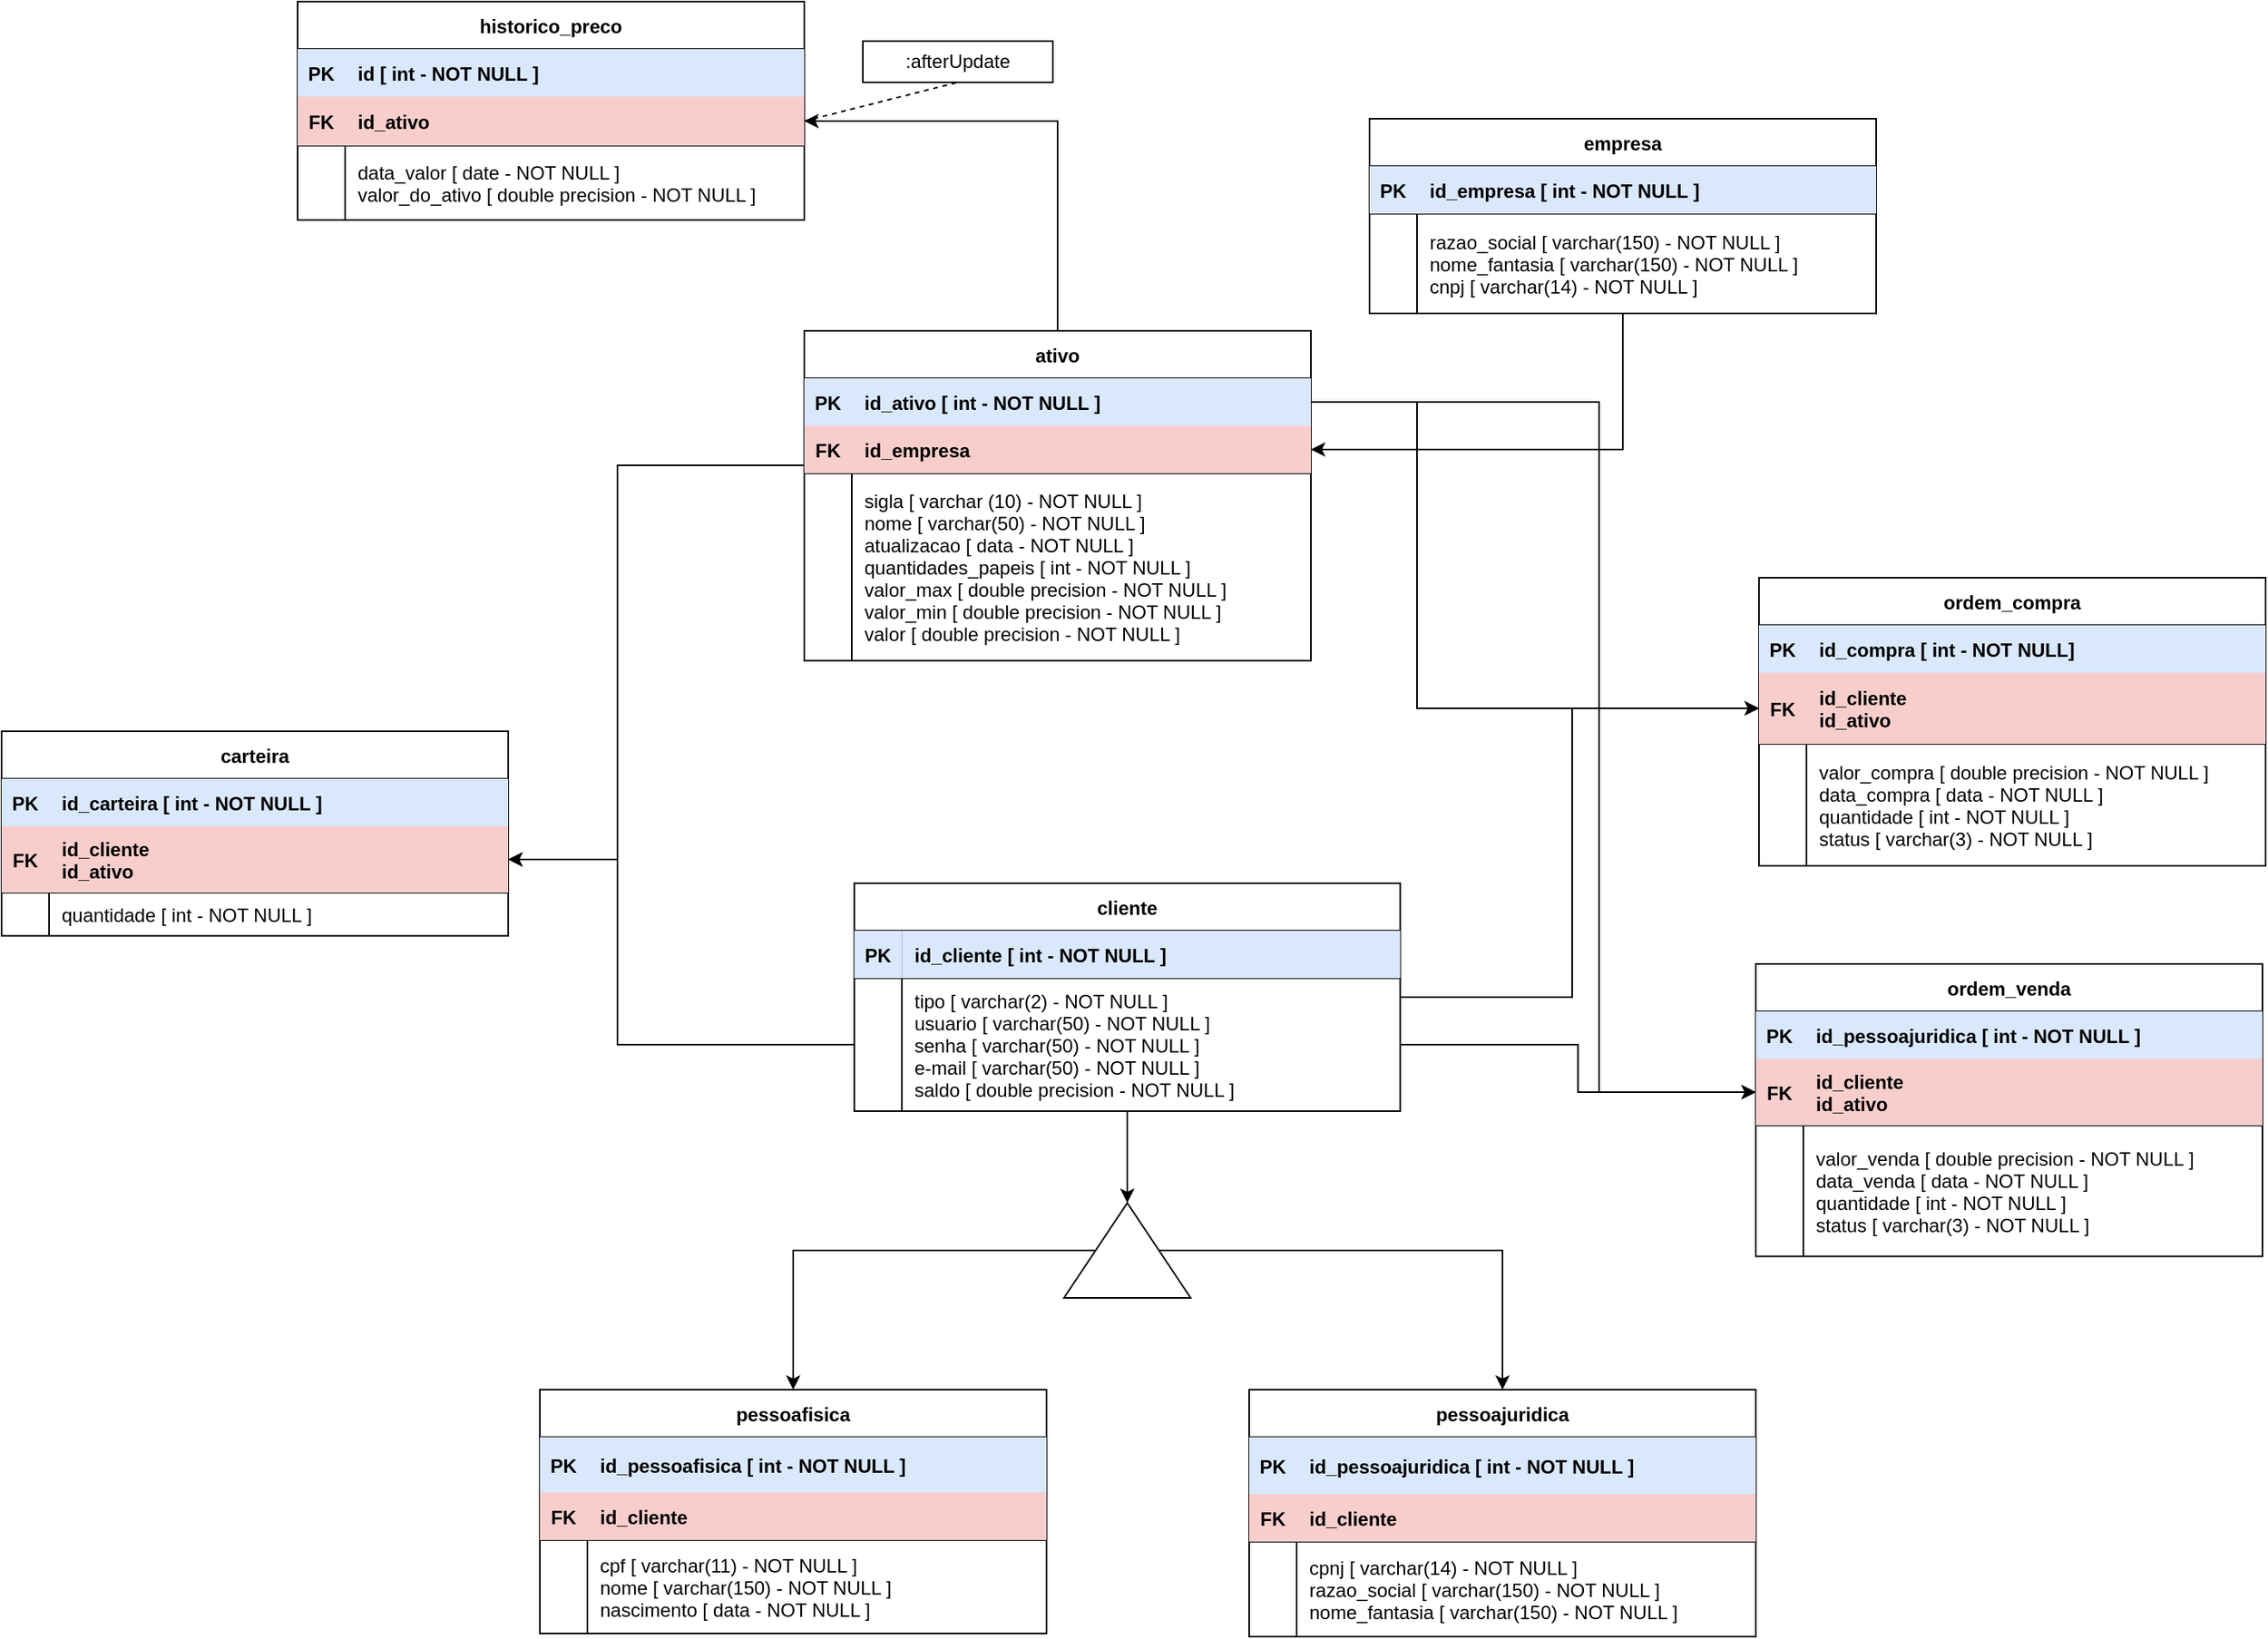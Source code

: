 <mxfile version="22.1.16" type="device" pages="2">
  <diagram id="4ug6u-7A81J4rQKssBRe" name="Banco de Dados">
    <mxGraphModel dx="2426" dy="1520" grid="0" gridSize="20" guides="1" tooltips="1" connect="1" arrows="1" fold="1" page="0" pageScale="1" pageWidth="827" pageHeight="1169" background="none" math="0" shadow="0">
      <root>
        <mxCell id="0" />
        <mxCell id="1" parent="0" />
        <mxCell id="puWi77wORtsvDcIVcFdr-51" style="edgeStyle=orthogonalEdgeStyle;rounded=0;orthogonalLoop=1;jettySize=auto;html=1;entryX=1;entryY=0.5;entryDx=0;entryDy=0;fontFamily=Helvetica;fontSize=12;fontColor=default;startSize=30;" parent="1" source="puWi77wORtsvDcIVcFdr-1" target="puWi77wORtsvDcIVcFdr-50" edge="1">
          <mxGeometry relative="1" as="geometry" />
        </mxCell>
        <mxCell id="puWi77wORtsvDcIVcFdr-88" style="edgeStyle=orthogonalEdgeStyle;rounded=0;orthogonalLoop=1;jettySize=auto;html=1;entryX=0;entryY=0.5;entryDx=0;entryDy=0;fontFamily=Helvetica;fontSize=12;fontColor=default;startSize=30;" parent="1" source="puWi77wORtsvDcIVcFdr-1" target="puWi77wORtsvDcIVcFdr-66" edge="1">
          <mxGeometry relative="1" as="geometry">
            <Array as="points">
              <mxPoint x="291" y="172" />
              <mxPoint x="291" y="-10" />
            </Array>
          </mxGeometry>
        </mxCell>
        <mxCell id="puWi77wORtsvDcIVcFdr-1" value="cliente" style="shape=table;startSize=30;container=1;collapsible=1;childLayout=tableLayout;fixedRows=1;rowLines=0;fontStyle=1;align=center;resizeLast=1;absoluteArcSize=0;rounded=0;" parent="1" vertex="1">
          <mxGeometry x="-162.37" y="100" width="344.75" height="144" as="geometry" />
        </mxCell>
        <mxCell id="puWi77wORtsvDcIVcFdr-2" value="" style="shape=partialRectangle;collapsible=0;dropTarget=0;pointerEvents=0;fillColor=none;points=[[0,0.5],[1,0.5]];portConstraint=eastwest;top=0;left=0;right=0;bottom=1;rounded=0;" parent="puWi77wORtsvDcIVcFdr-1" vertex="1">
          <mxGeometry y="30" width="344.75" height="30" as="geometry" />
        </mxCell>
        <mxCell id="puWi77wORtsvDcIVcFdr-3" value="PK" style="shape=partialRectangle;overflow=hidden;connectable=0;fillColor=#dae8fc;top=0;left=0;bottom=0;right=0;fontStyle=1;labelBackgroundColor=none;labelBorderColor=none;strokeColor=#6c8ebf;rounded=0;" parent="puWi77wORtsvDcIVcFdr-2" vertex="1">
          <mxGeometry width="30" height="30" as="geometry">
            <mxRectangle width="30" height="30" as="alternateBounds" />
          </mxGeometry>
        </mxCell>
        <mxCell id="puWi77wORtsvDcIVcFdr-4" value="id_cliente [ int - NOT NULL ]" style="shape=partialRectangle;overflow=hidden;connectable=0;fillColor=#dae8fc;top=0;left=0;bottom=0;right=0;align=left;spacingLeft=6;fontStyle=1;labelBackgroundColor=none;labelBorderColor=none;strokeColor=#6c8ebf;rounded=0;" parent="puWi77wORtsvDcIVcFdr-2" vertex="1">
          <mxGeometry x="30" width="314.75" height="30" as="geometry">
            <mxRectangle width="314.75" height="30" as="alternateBounds" />
          </mxGeometry>
        </mxCell>
        <mxCell id="puWi77wORtsvDcIVcFdr-5" value="" style="shape=partialRectangle;collapsible=0;dropTarget=0;pointerEvents=0;fillColor=none;points=[[0,0.5],[1,0.5]];portConstraint=eastwest;top=0;left=0;right=0;bottom=0;rounded=0;" parent="puWi77wORtsvDcIVcFdr-1" vertex="1">
          <mxGeometry y="60" width="344.75" height="84" as="geometry" />
        </mxCell>
        <mxCell id="puWi77wORtsvDcIVcFdr-6" value="" style="shape=partialRectangle;overflow=hidden;connectable=0;fillColor=none;top=0;left=0;bottom=0;right=0;rounded=0;" parent="puWi77wORtsvDcIVcFdr-5" vertex="1">
          <mxGeometry width="30" height="84" as="geometry">
            <mxRectangle width="30" height="84" as="alternateBounds" />
          </mxGeometry>
        </mxCell>
        <mxCell id="puWi77wORtsvDcIVcFdr-7" value="tipo [ varchar(2) - NOT NULL ]&#xa;usuario [ varchar(50) - NOT NULL ]&#xa;senha [ varchar(50) - NOT NULL ]&#xa;e-mail [ varchar(50) - NOT NULL ]&#xa;saldo [ double precision - NOT NULL ]" style="shape=partialRectangle;overflow=hidden;connectable=0;fillColor=none;top=0;left=0;bottom=0;right=0;align=left;spacingLeft=6;rounded=0;" parent="puWi77wORtsvDcIVcFdr-5" vertex="1">
          <mxGeometry x="30" width="314.75" height="84" as="geometry">
            <mxRectangle width="314.75" height="84" as="alternateBounds" />
          </mxGeometry>
        </mxCell>
        <mxCell id="puWi77wORtsvDcIVcFdr-36" value="pessoafisica" style="shape=table;startSize=30;container=1;collapsible=1;childLayout=tableLayout;fixedRows=1;rowLines=0;fontStyle=1;align=center;resizeLast=1;absoluteArcSize=0;rounded=0;" parent="1" vertex="1">
          <mxGeometry x="-361" y="420" width="320" height="154" as="geometry" />
        </mxCell>
        <mxCell id="puWi77wORtsvDcIVcFdr-37" value="" style="shape=partialRectangle;collapsible=0;dropTarget=0;pointerEvents=0;fillColor=none;points=[[0,0.5],[1,0.5]];portConstraint=eastwest;top=0;left=0;right=0;bottom=1;rounded=0;" parent="puWi77wORtsvDcIVcFdr-36" vertex="1">
          <mxGeometry y="30" width="320" height="35" as="geometry" />
        </mxCell>
        <mxCell id="puWi77wORtsvDcIVcFdr-38" value="PK" style="shape=partialRectangle;overflow=hidden;connectable=0;fillColor=#dae8fc;top=0;left=0;bottom=0;right=0;fontStyle=1;labelBackgroundColor=none;labelBorderColor=none;strokeColor=#6c8ebf;rounded=0;" parent="puWi77wORtsvDcIVcFdr-37" vertex="1">
          <mxGeometry width="30" height="35" as="geometry">
            <mxRectangle width="30" height="35" as="alternateBounds" />
          </mxGeometry>
        </mxCell>
        <mxCell id="puWi77wORtsvDcIVcFdr-39" value="id_pessoafisica [ int - NOT NULL ]" style="shape=partialRectangle;overflow=hidden;connectable=0;fillColor=#dae8fc;top=0;left=0;bottom=0;right=0;align=left;spacingLeft=6;fontStyle=1;labelBackgroundColor=none;labelBorderColor=none;strokeColor=#6c8ebf;rounded=0;" parent="puWi77wORtsvDcIVcFdr-37" vertex="1">
          <mxGeometry x="30" width="290" height="35" as="geometry">
            <mxRectangle width="290" height="35" as="alternateBounds" />
          </mxGeometry>
        </mxCell>
        <mxCell id="puWi77wORtsvDcIVcFdr-56" value="" style="shape=partialRectangle;collapsible=0;dropTarget=0;pointerEvents=0;fillColor=none;points=[[0,0.5],[1,0.5]];portConstraint=eastwest;top=0;left=0;right=0;bottom=1;rounded=0;" parent="puWi77wORtsvDcIVcFdr-36" vertex="1">
          <mxGeometry y="65" width="320" height="30" as="geometry" />
        </mxCell>
        <mxCell id="puWi77wORtsvDcIVcFdr-57" value="FK" style="shape=partialRectangle;overflow=hidden;connectable=0;fillColor=#f8cecc;top=0;left=0;bottom=0;right=0;fontStyle=1;labelBackgroundColor=none;labelBorderColor=none;strokeColor=#b85450;rounded=0;" parent="puWi77wORtsvDcIVcFdr-56" vertex="1">
          <mxGeometry width="30" height="30" as="geometry">
            <mxRectangle width="30" height="30" as="alternateBounds" />
          </mxGeometry>
        </mxCell>
        <mxCell id="puWi77wORtsvDcIVcFdr-58" value="id_cliente" style="shape=partialRectangle;overflow=hidden;connectable=0;fillColor=#f8cecc;top=0;left=0;bottom=0;right=0;align=left;spacingLeft=6;fontStyle=1;labelBackgroundColor=none;labelBorderColor=none;strokeColor=#b85450;rounded=0;" parent="puWi77wORtsvDcIVcFdr-56" vertex="1">
          <mxGeometry x="30" width="290" height="30" as="geometry">
            <mxRectangle width="290" height="30" as="alternateBounds" />
          </mxGeometry>
        </mxCell>
        <mxCell id="puWi77wORtsvDcIVcFdr-40" value="" style="shape=partialRectangle;collapsible=0;dropTarget=0;pointerEvents=0;fillColor=none;points=[[0,0.5],[1,0.5]];portConstraint=eastwest;top=0;left=0;right=0;bottom=0;rounded=0;" parent="puWi77wORtsvDcIVcFdr-36" vertex="1">
          <mxGeometry y="95" width="320" height="59" as="geometry" />
        </mxCell>
        <mxCell id="puWi77wORtsvDcIVcFdr-41" value="" style="shape=partialRectangle;overflow=hidden;connectable=0;fillColor=none;top=0;left=0;bottom=0;right=0;rounded=0;" parent="puWi77wORtsvDcIVcFdr-40" vertex="1">
          <mxGeometry width="30" height="59" as="geometry">
            <mxRectangle width="30" height="59" as="alternateBounds" />
          </mxGeometry>
        </mxCell>
        <mxCell id="puWi77wORtsvDcIVcFdr-42" value="cpf [ varchar(11) - NOT NULL ]&#xa;nome [ varchar(150) - NOT NULL ]&#xa;nascimento [ data - NOT NULL ]" style="shape=partialRectangle;overflow=hidden;connectable=0;fillColor=none;top=0;left=0;bottom=0;right=0;align=left;spacingLeft=6;rounded=0;" parent="puWi77wORtsvDcIVcFdr-40" vertex="1">
          <mxGeometry x="30" width="290" height="59" as="geometry">
            <mxRectangle width="290" height="59" as="alternateBounds" />
          </mxGeometry>
        </mxCell>
        <mxCell id="puWi77wORtsvDcIVcFdr-43" value="pessoajuridica" style="shape=table;startSize=30;container=1;collapsible=1;childLayout=tableLayout;fixedRows=1;rowLines=0;fontStyle=1;align=center;resizeLast=1;absoluteArcSize=0;rounded=0;" parent="1" vertex="1">
          <mxGeometry x="87" y="420" width="320" height="156" as="geometry">
            <mxRectangle x="87" y="420" width="119" height="30" as="alternateBounds" />
          </mxGeometry>
        </mxCell>
        <mxCell id="puWi77wORtsvDcIVcFdr-44" value="" style="shape=partialRectangle;collapsible=0;dropTarget=0;pointerEvents=0;fillColor=none;points=[[0,0.5],[1,0.5]];portConstraint=eastwest;top=0;left=0;right=0;bottom=1;rounded=0;" parent="puWi77wORtsvDcIVcFdr-43" vertex="1">
          <mxGeometry y="30" width="320" height="36" as="geometry" />
        </mxCell>
        <mxCell id="puWi77wORtsvDcIVcFdr-45" value="PK" style="shape=partialRectangle;overflow=hidden;connectable=0;fillColor=#dae8fc;top=0;left=0;bottom=0;right=0;fontStyle=1;labelBackgroundColor=none;labelBorderColor=none;strokeColor=#6c8ebf;rounded=0;" parent="puWi77wORtsvDcIVcFdr-44" vertex="1">
          <mxGeometry width="30" height="36" as="geometry">
            <mxRectangle width="30" height="36" as="alternateBounds" />
          </mxGeometry>
        </mxCell>
        <mxCell id="puWi77wORtsvDcIVcFdr-46" value="id_pessoajuridica [ int - NOT NULL ]" style="shape=partialRectangle;overflow=hidden;connectable=0;fillColor=#dae8fc;top=0;left=0;bottom=0;right=0;align=left;spacingLeft=6;fontStyle=1;labelBackgroundColor=none;labelBorderColor=none;strokeColor=#6c8ebf;rounded=0;" parent="puWi77wORtsvDcIVcFdr-44" vertex="1">
          <mxGeometry x="30" width="290" height="36" as="geometry">
            <mxRectangle width="290" height="36" as="alternateBounds" />
          </mxGeometry>
        </mxCell>
        <mxCell id="puWi77wORtsvDcIVcFdr-59" value="" style="shape=partialRectangle;collapsible=0;dropTarget=0;pointerEvents=0;fillColor=none;points=[[0,0.5],[1,0.5]];portConstraint=eastwest;top=0;left=0;right=0;bottom=1;rounded=0;" parent="puWi77wORtsvDcIVcFdr-43" vertex="1">
          <mxGeometry y="66" width="320" height="30" as="geometry" />
        </mxCell>
        <mxCell id="puWi77wORtsvDcIVcFdr-60" value="FK" style="shape=partialRectangle;overflow=hidden;connectable=0;fillColor=#f8cecc;top=0;left=0;bottom=0;right=0;fontStyle=1;labelBackgroundColor=none;labelBorderColor=none;strokeColor=#b85450;rounded=0;" parent="puWi77wORtsvDcIVcFdr-59" vertex="1">
          <mxGeometry width="30" height="30" as="geometry">
            <mxRectangle width="30" height="30" as="alternateBounds" />
          </mxGeometry>
        </mxCell>
        <mxCell id="puWi77wORtsvDcIVcFdr-61" value="id_cliente" style="shape=partialRectangle;overflow=hidden;connectable=0;fillColor=#f8cecc;top=0;left=0;bottom=0;right=0;align=left;spacingLeft=6;fontStyle=1;labelBackgroundColor=none;labelBorderColor=none;strokeColor=#b85450;rounded=0;" parent="puWi77wORtsvDcIVcFdr-59" vertex="1">
          <mxGeometry x="30" width="290" height="30" as="geometry">
            <mxRectangle width="290" height="30" as="alternateBounds" />
          </mxGeometry>
        </mxCell>
        <mxCell id="puWi77wORtsvDcIVcFdr-47" value="" style="shape=partialRectangle;collapsible=0;dropTarget=0;pointerEvents=0;fillColor=none;points=[[0,0.5],[1,0.5]];portConstraint=eastwest;top=0;left=0;right=0;bottom=0;rounded=0;" parent="puWi77wORtsvDcIVcFdr-43" vertex="1">
          <mxGeometry y="96" width="320" height="60" as="geometry" />
        </mxCell>
        <mxCell id="puWi77wORtsvDcIVcFdr-48" value="" style="shape=partialRectangle;overflow=hidden;connectable=0;fillColor=none;top=0;left=0;bottom=0;right=0;rounded=0;" parent="puWi77wORtsvDcIVcFdr-47" vertex="1">
          <mxGeometry width="30" height="60" as="geometry">
            <mxRectangle width="30" height="60" as="alternateBounds" />
          </mxGeometry>
        </mxCell>
        <mxCell id="puWi77wORtsvDcIVcFdr-49" value="cpnj [ varchar(14) - NOT NULL ]&#xa;razao_social [ varchar(150) - NOT NULL ]&#xa;nome_fantasia [ varchar(150) - NOT NULL ]" style="shape=partialRectangle;overflow=hidden;connectable=0;fillColor=none;top=0;left=0;bottom=0;right=0;align=left;spacingLeft=6;rounded=0;" parent="puWi77wORtsvDcIVcFdr-47" vertex="1">
          <mxGeometry x="30" width="290" height="60" as="geometry">
            <mxRectangle width="290" height="60" as="alternateBounds" />
          </mxGeometry>
        </mxCell>
        <mxCell id="puWi77wORtsvDcIVcFdr-52" style="edgeStyle=orthogonalEdgeStyle;rounded=0;orthogonalLoop=1;jettySize=auto;html=1;entryX=0.5;entryY=0;entryDx=0;entryDy=0;fontFamily=Helvetica;fontSize=12;fontColor=default;startSize=30;" parent="1" source="puWi77wORtsvDcIVcFdr-50" target="puWi77wORtsvDcIVcFdr-36" edge="1">
          <mxGeometry relative="1" as="geometry" />
        </mxCell>
        <mxCell id="puWi77wORtsvDcIVcFdr-53" style="edgeStyle=orthogonalEdgeStyle;rounded=0;orthogonalLoop=1;jettySize=auto;html=1;exitX=0.5;exitY=1;exitDx=0;exitDy=0;entryX=0.5;entryY=0;entryDx=0;entryDy=0;fontFamily=Helvetica;fontSize=12;fontColor=default;startSize=30;" parent="1" source="puWi77wORtsvDcIVcFdr-50" target="puWi77wORtsvDcIVcFdr-43" edge="1">
          <mxGeometry relative="1" as="geometry" />
        </mxCell>
        <mxCell id="puWi77wORtsvDcIVcFdr-50" value="" style="triangle;whiteSpace=wrap;html=1;strokeColor=default;align=center;verticalAlign=middle;fontFamily=Helvetica;fontSize=12;fontColor=default;startSize=30;fillColor=default;rotation=-90;rounded=0;" parent="1" vertex="1">
          <mxGeometry x="-19.99" y="292" width="60" height="80" as="geometry" />
        </mxCell>
        <mxCell id="puWi77wORtsvDcIVcFdr-62" value="ordem_compra" style="shape=table;startSize=30;container=1;collapsible=1;childLayout=tableLayout;fixedRows=1;rowLines=0;fontStyle=1;align=center;resizeLast=1;absoluteArcSize=0;rounded=0;" parent="1" vertex="1">
          <mxGeometry x="409" y="-93" width="320" height="182" as="geometry">
            <mxRectangle x="409" y="-93" width="122" height="30" as="alternateBounds" />
          </mxGeometry>
        </mxCell>
        <mxCell id="puWi77wORtsvDcIVcFdr-63" value="" style="shape=partialRectangle;collapsible=0;dropTarget=0;pointerEvents=0;fillColor=none;points=[[0,0.5],[1,0.5]];portConstraint=eastwest;top=0;left=0;right=0;bottom=1;rounded=0;" parent="puWi77wORtsvDcIVcFdr-62" vertex="1">
          <mxGeometry y="30" width="320" height="30" as="geometry" />
        </mxCell>
        <mxCell id="puWi77wORtsvDcIVcFdr-64" value="PK" style="shape=partialRectangle;overflow=hidden;connectable=0;fillColor=#dae8fc;top=0;left=0;bottom=0;right=0;fontStyle=1;labelBackgroundColor=none;labelBorderColor=none;strokeColor=#6c8ebf;rounded=0;" parent="puWi77wORtsvDcIVcFdr-63" vertex="1">
          <mxGeometry width="30" height="30" as="geometry">
            <mxRectangle width="30" height="30" as="alternateBounds" />
          </mxGeometry>
        </mxCell>
        <mxCell id="puWi77wORtsvDcIVcFdr-65" value="id_compra [ int - NOT NULL]" style="shape=partialRectangle;overflow=hidden;connectable=0;fillColor=#dae8fc;top=0;left=0;bottom=0;right=0;align=left;spacingLeft=6;fontStyle=1;labelBackgroundColor=none;labelBorderColor=none;strokeColor=#6c8ebf;rounded=0;" parent="puWi77wORtsvDcIVcFdr-63" vertex="1">
          <mxGeometry x="30" width="290" height="30" as="geometry">
            <mxRectangle width="290" height="30" as="alternateBounds" />
          </mxGeometry>
        </mxCell>
        <mxCell id="puWi77wORtsvDcIVcFdr-66" value="" style="shape=partialRectangle;collapsible=0;dropTarget=0;pointerEvents=0;fillColor=none;points=[[0,0.5],[1,0.5]];portConstraint=eastwest;top=0;left=0;right=0;bottom=1;rounded=0;" parent="puWi77wORtsvDcIVcFdr-62" vertex="1">
          <mxGeometry y="60" width="320" height="45" as="geometry" />
        </mxCell>
        <mxCell id="puWi77wORtsvDcIVcFdr-67" value="FK" style="shape=partialRectangle;overflow=hidden;connectable=0;fillColor=#f8cecc;top=0;left=0;bottom=0;right=0;fontStyle=1;labelBackgroundColor=none;labelBorderColor=none;strokeColor=#b85450;rounded=0;" parent="puWi77wORtsvDcIVcFdr-66" vertex="1">
          <mxGeometry width="30" height="45" as="geometry">
            <mxRectangle width="30" height="45" as="alternateBounds" />
          </mxGeometry>
        </mxCell>
        <mxCell id="puWi77wORtsvDcIVcFdr-68" value="id_cliente&#xa;id_ativo" style="shape=partialRectangle;overflow=hidden;connectable=0;fillColor=#f8cecc;top=0;left=0;bottom=0;right=0;align=left;spacingLeft=6;fontStyle=1;labelBackgroundColor=none;labelBorderColor=none;strokeColor=#b85450;rounded=0;" parent="puWi77wORtsvDcIVcFdr-66" vertex="1">
          <mxGeometry x="30" width="290" height="45" as="geometry">
            <mxRectangle width="290" height="45" as="alternateBounds" />
          </mxGeometry>
        </mxCell>
        <mxCell id="puWi77wORtsvDcIVcFdr-69" value="" style="shape=partialRectangle;collapsible=0;dropTarget=0;pointerEvents=0;fillColor=none;points=[[0,0.5],[1,0.5]];portConstraint=eastwest;top=0;left=0;right=0;bottom=0;rounded=0;" parent="puWi77wORtsvDcIVcFdr-62" vertex="1">
          <mxGeometry y="105" width="320" height="77" as="geometry" />
        </mxCell>
        <mxCell id="puWi77wORtsvDcIVcFdr-70" value="" style="shape=partialRectangle;overflow=hidden;connectable=0;fillColor=none;top=0;left=0;bottom=0;right=0;rounded=0;" parent="puWi77wORtsvDcIVcFdr-69" vertex="1">
          <mxGeometry width="30" height="77" as="geometry">
            <mxRectangle width="30" height="77" as="alternateBounds" />
          </mxGeometry>
        </mxCell>
        <mxCell id="puWi77wORtsvDcIVcFdr-71" value="valor_compra [ double precision - NOT NULL ]&#xa;data_compra [ data - NOT NULL ]&#xa;quantidade [ int - NOT NULL ]&#xa;status [ varchar(3) - NOT NULL ]" style="shape=partialRectangle;overflow=hidden;connectable=0;fillColor=none;top=0;left=0;bottom=0;right=0;align=left;spacingLeft=6;rounded=0;" parent="puWi77wORtsvDcIVcFdr-69" vertex="1">
          <mxGeometry x="30" width="290" height="77" as="geometry">
            <mxRectangle width="290" height="77" as="alternateBounds" />
          </mxGeometry>
        </mxCell>
        <mxCell id="puWi77wORtsvDcIVcFdr-72" value="ordem_venda" style="shape=table;startSize=30;container=1;collapsible=1;childLayout=tableLayout;fixedRows=1;rowLines=0;fontStyle=1;align=center;resizeLast=1;absoluteArcSize=0;rounded=0;" parent="1" vertex="1">
          <mxGeometry x="407" y="151" width="320" height="184.75" as="geometry">
            <mxRectangle x="407" y="151" width="113" height="30" as="alternateBounds" />
          </mxGeometry>
        </mxCell>
        <mxCell id="puWi77wORtsvDcIVcFdr-73" value="" style="shape=partialRectangle;collapsible=0;dropTarget=0;pointerEvents=0;fillColor=none;points=[[0,0.5],[1,0.5]];portConstraint=eastwest;top=0;left=0;right=0;bottom=1;rounded=0;" parent="puWi77wORtsvDcIVcFdr-72" vertex="1">
          <mxGeometry y="30" width="320" height="30" as="geometry" />
        </mxCell>
        <mxCell id="puWi77wORtsvDcIVcFdr-74" value="PK" style="shape=partialRectangle;overflow=hidden;connectable=0;fillColor=#dae8fc;top=0;left=0;bottom=0;right=0;fontStyle=1;labelBackgroundColor=none;labelBorderColor=none;strokeColor=#6c8ebf;rounded=0;" parent="puWi77wORtsvDcIVcFdr-73" vertex="1">
          <mxGeometry width="30" height="30" as="geometry">
            <mxRectangle width="30" height="30" as="alternateBounds" />
          </mxGeometry>
        </mxCell>
        <mxCell id="puWi77wORtsvDcIVcFdr-75" value="id_pessoajuridica [ int - NOT NULL ]" style="shape=partialRectangle;overflow=hidden;connectable=0;fillColor=#dae8fc;top=0;left=0;bottom=0;right=0;align=left;spacingLeft=6;fontStyle=1;labelBackgroundColor=none;labelBorderColor=none;strokeColor=#6c8ebf;rounded=0;" parent="puWi77wORtsvDcIVcFdr-73" vertex="1">
          <mxGeometry x="30" width="290" height="30" as="geometry">
            <mxRectangle width="290" height="30" as="alternateBounds" />
          </mxGeometry>
        </mxCell>
        <mxCell id="puWi77wORtsvDcIVcFdr-76" value="" style="shape=partialRectangle;collapsible=0;dropTarget=0;pointerEvents=0;fillColor=none;points=[[0,0.5],[1,0.5]];portConstraint=eastwest;top=0;left=0;right=0;bottom=1;rounded=0;" parent="puWi77wORtsvDcIVcFdr-72" vertex="1">
          <mxGeometry y="60" width="320" height="42" as="geometry" />
        </mxCell>
        <mxCell id="puWi77wORtsvDcIVcFdr-77" value="FK" style="shape=partialRectangle;overflow=hidden;connectable=0;fillColor=#f8cecc;top=0;left=0;bottom=0;right=0;fontStyle=1;labelBackgroundColor=none;labelBorderColor=none;strokeColor=#b85450;rounded=0;" parent="puWi77wORtsvDcIVcFdr-76" vertex="1">
          <mxGeometry width="30" height="42" as="geometry">
            <mxRectangle width="30" height="42" as="alternateBounds" />
          </mxGeometry>
        </mxCell>
        <mxCell id="puWi77wORtsvDcIVcFdr-78" value="id_cliente&#xa;id_ativo" style="shape=partialRectangle;overflow=hidden;connectable=0;fillColor=#f8cecc;top=0;left=0;bottom=0;right=0;align=left;spacingLeft=6;fontStyle=1;labelBackgroundColor=none;labelBorderColor=none;strokeColor=#b85450;rounded=0;" parent="puWi77wORtsvDcIVcFdr-76" vertex="1">
          <mxGeometry x="30" width="290" height="42" as="geometry">
            <mxRectangle width="290" height="42" as="alternateBounds" />
          </mxGeometry>
        </mxCell>
        <mxCell id="puWi77wORtsvDcIVcFdr-79" value="" style="shape=partialRectangle;collapsible=0;dropTarget=0;pointerEvents=0;fillColor=none;points=[[0,0.5],[1,0.5]];portConstraint=eastwest;top=0;left=0;right=0;bottom=0;rounded=0;" parent="puWi77wORtsvDcIVcFdr-72" vertex="1">
          <mxGeometry y="102" width="320" height="83" as="geometry" />
        </mxCell>
        <mxCell id="puWi77wORtsvDcIVcFdr-80" value="" style="shape=partialRectangle;overflow=hidden;connectable=0;fillColor=none;top=0;left=0;bottom=0;right=0;rounded=0;" parent="puWi77wORtsvDcIVcFdr-79" vertex="1">
          <mxGeometry width="30" height="83" as="geometry">
            <mxRectangle width="30" height="83" as="alternateBounds" />
          </mxGeometry>
        </mxCell>
        <mxCell id="puWi77wORtsvDcIVcFdr-81" value="valor_venda [ double precision - NOT NULL ]&#xa;data_venda [ data - NOT NULL ]&#xa;quantidade [ int - NOT NULL ]&#xa;status [ varchar(3) - NOT NULL ]" style="shape=partialRectangle;overflow=hidden;connectable=0;fillColor=none;top=0;left=0;bottom=0;right=0;align=left;spacingLeft=6;rounded=0;" parent="puWi77wORtsvDcIVcFdr-79" vertex="1">
          <mxGeometry x="30" width="290" height="83" as="geometry">
            <mxRectangle width="290" height="83" as="alternateBounds" />
          </mxGeometry>
        </mxCell>
        <mxCell id="puWi77wORtsvDcIVcFdr-87" style="edgeStyle=orthogonalEdgeStyle;rounded=0;orthogonalLoop=1;jettySize=auto;html=1;entryX=0;entryY=0.5;entryDx=0;entryDy=0;fontFamily=Helvetica;fontSize=12;fontColor=default;startSize=30;" parent="1" source="puWi77wORtsvDcIVcFdr-5" target="puWi77wORtsvDcIVcFdr-76" edge="1">
          <mxGeometry relative="1" as="geometry" />
        </mxCell>
        <mxCell id="puWi77wORtsvDcIVcFdr-89" value="carteira" style="shape=table;startSize=30;container=1;collapsible=1;childLayout=tableLayout;fixedRows=1;rowLines=0;fontStyle=1;align=center;resizeLast=1;absoluteArcSize=0;rounded=0;" parent="1" vertex="1">
          <mxGeometry x="-701" y="4" width="320" height="129.302" as="geometry">
            <mxRectangle x="87" y="420" width="119" height="30" as="alternateBounds" />
          </mxGeometry>
        </mxCell>
        <mxCell id="puWi77wORtsvDcIVcFdr-90" value="" style="shape=partialRectangle;collapsible=0;dropTarget=0;pointerEvents=0;fillColor=none;points=[[0,0.5],[1,0.5]];portConstraint=eastwest;top=0;left=0;right=0;bottom=1;rounded=0;" parent="puWi77wORtsvDcIVcFdr-89" vertex="1">
          <mxGeometry y="30" width="320" height="30" as="geometry" />
        </mxCell>
        <mxCell id="puWi77wORtsvDcIVcFdr-91" value="PK" style="shape=partialRectangle;overflow=hidden;connectable=0;fillColor=#dae8fc;top=0;left=0;bottom=0;right=0;fontStyle=1;labelBackgroundColor=none;labelBorderColor=none;strokeColor=#6c8ebf;rounded=0;" parent="puWi77wORtsvDcIVcFdr-90" vertex="1">
          <mxGeometry width="30" height="30" as="geometry">
            <mxRectangle width="30" height="30" as="alternateBounds" />
          </mxGeometry>
        </mxCell>
        <mxCell id="puWi77wORtsvDcIVcFdr-92" value="id_carteira [ int - NOT NULL ]" style="shape=partialRectangle;overflow=hidden;connectable=0;fillColor=#dae8fc;top=0;left=0;bottom=0;right=0;align=left;spacingLeft=6;fontStyle=1;labelBackgroundColor=none;labelBorderColor=none;strokeColor=#6c8ebf;rounded=0;" parent="puWi77wORtsvDcIVcFdr-90" vertex="1">
          <mxGeometry x="30" width="290" height="30" as="geometry">
            <mxRectangle width="290" height="30" as="alternateBounds" />
          </mxGeometry>
        </mxCell>
        <mxCell id="puWi77wORtsvDcIVcFdr-93" value="" style="shape=partialRectangle;collapsible=0;dropTarget=0;pointerEvents=0;fillColor=none;points=[[0,0.5],[1,0.5]];portConstraint=eastwest;top=0;left=0;right=0;bottom=1;rounded=0;" parent="puWi77wORtsvDcIVcFdr-89" vertex="1">
          <mxGeometry y="60" width="320" height="42" as="geometry" />
        </mxCell>
        <mxCell id="puWi77wORtsvDcIVcFdr-94" value="FK" style="shape=partialRectangle;overflow=hidden;connectable=0;fillColor=#f8cecc;top=0;left=0;bottom=0;right=0;fontStyle=1;labelBackgroundColor=none;labelBorderColor=none;strokeColor=#b85450;rounded=0;" parent="puWi77wORtsvDcIVcFdr-93" vertex="1">
          <mxGeometry width="30" height="42" as="geometry">
            <mxRectangle width="30" height="42" as="alternateBounds" />
          </mxGeometry>
        </mxCell>
        <mxCell id="puWi77wORtsvDcIVcFdr-95" value="id_cliente&#xa;id_ativo" style="shape=partialRectangle;overflow=hidden;connectable=0;fillColor=#f8cecc;top=0;left=0;bottom=0;right=0;align=left;spacingLeft=6;fontStyle=1;labelBackgroundColor=none;labelBorderColor=none;strokeColor=#b85450;rounded=0;" parent="puWi77wORtsvDcIVcFdr-93" vertex="1">
          <mxGeometry x="30" width="290" height="42" as="geometry">
            <mxRectangle width="290" height="42" as="alternateBounds" />
          </mxGeometry>
        </mxCell>
        <mxCell id="puWi77wORtsvDcIVcFdr-96" value="" style="shape=partialRectangle;collapsible=0;dropTarget=0;pointerEvents=0;fillColor=none;points=[[0,0.5],[1,0.5]];portConstraint=eastwest;top=0;left=0;right=0;bottom=0;rounded=0;" parent="puWi77wORtsvDcIVcFdr-89" vertex="1">
          <mxGeometry y="102" width="320" height="27" as="geometry" />
        </mxCell>
        <mxCell id="puWi77wORtsvDcIVcFdr-97" value="" style="shape=partialRectangle;overflow=hidden;connectable=0;fillColor=none;top=0;left=0;bottom=0;right=0;rounded=0;" parent="puWi77wORtsvDcIVcFdr-96" vertex="1">
          <mxGeometry width="30" height="27" as="geometry">
            <mxRectangle width="30" height="27" as="alternateBounds" />
          </mxGeometry>
        </mxCell>
        <mxCell id="puWi77wORtsvDcIVcFdr-98" value="quantidade [ int - NOT NULL ]" style="shape=partialRectangle;overflow=hidden;connectable=0;fillColor=none;top=0;left=0;bottom=0;right=0;align=left;spacingLeft=6;rounded=0;" parent="puWi77wORtsvDcIVcFdr-96" vertex="1">
          <mxGeometry x="30" width="290" height="27" as="geometry">
            <mxRectangle width="290" height="27" as="alternateBounds" />
          </mxGeometry>
        </mxCell>
        <mxCell id="puWi77wORtsvDcIVcFdr-99" style="edgeStyle=orthogonalEdgeStyle;rounded=0;orthogonalLoop=1;jettySize=auto;html=1;entryX=1;entryY=0.5;entryDx=0;entryDy=0;fontFamily=Helvetica;fontSize=12;fontColor=default;startSize=30;" parent="1" source="puWi77wORtsvDcIVcFdr-5" target="puWi77wORtsvDcIVcFdr-93" edge="1">
          <mxGeometry relative="1" as="geometry">
            <Array as="points">
              <mxPoint x="-312" y="202" />
              <mxPoint x="-312" y="85" />
            </Array>
          </mxGeometry>
        </mxCell>
        <mxCell id="puWi77wORtsvDcIVcFdr-110" style="edgeStyle=orthogonalEdgeStyle;rounded=0;orthogonalLoop=1;jettySize=auto;html=1;entryX=1;entryY=0.5;entryDx=0;entryDy=0;fontFamily=Helvetica;fontSize=12;fontColor=default;startSize=30;" parent="1" source="puWi77wORtsvDcIVcFdr-100" target="puWi77wORtsvDcIVcFdr-93" edge="1">
          <mxGeometry relative="1" as="geometry">
            <Array as="points">
              <mxPoint x="-312" y="-164" />
              <mxPoint x="-312" y="85" />
            </Array>
          </mxGeometry>
        </mxCell>
        <mxCell id="puWi77wORtsvDcIVcFdr-135" style="edgeStyle=orthogonalEdgeStyle;rounded=0;orthogonalLoop=1;jettySize=auto;html=1;entryX=1;entryY=0.5;entryDx=0;entryDy=0;fontFamily=Helvetica;fontSize=12;fontColor=default;startSize=30;" parent="1" source="puWi77wORtsvDcIVcFdr-100" target="puWi77wORtsvDcIVcFdr-129" edge="1">
          <mxGeometry relative="1" as="geometry" />
        </mxCell>
        <mxCell id="puWi77wORtsvDcIVcFdr-100" value="ativo" style="shape=table;startSize=30;container=1;collapsible=1;childLayout=tableLayout;fixedRows=1;rowLines=0;fontStyle=1;align=center;resizeLast=1;absoluteArcSize=0;rounded=0;" parent="1" vertex="1">
          <mxGeometry x="-194" y="-249" width="320" height="208.352" as="geometry">
            <mxRectangle x="87" y="420" width="119" height="30" as="alternateBounds" />
          </mxGeometry>
        </mxCell>
        <mxCell id="puWi77wORtsvDcIVcFdr-101" value="" style="shape=partialRectangle;collapsible=0;dropTarget=0;pointerEvents=0;fillColor=none;points=[[0,0.5],[1,0.5]];portConstraint=eastwest;top=0;left=0;right=0;bottom=1;rounded=0;" parent="puWi77wORtsvDcIVcFdr-100" vertex="1">
          <mxGeometry y="30" width="320" height="30" as="geometry" />
        </mxCell>
        <mxCell id="puWi77wORtsvDcIVcFdr-102" value="PK" style="shape=partialRectangle;overflow=hidden;connectable=0;fillColor=#dae8fc;top=0;left=0;bottom=0;right=0;fontStyle=1;labelBackgroundColor=none;labelBorderColor=none;strokeColor=#6c8ebf;rounded=0;" parent="puWi77wORtsvDcIVcFdr-101" vertex="1">
          <mxGeometry width="30" height="30" as="geometry">
            <mxRectangle width="30" height="30" as="alternateBounds" />
          </mxGeometry>
        </mxCell>
        <mxCell id="puWi77wORtsvDcIVcFdr-103" value="id_ativo [ int - NOT NULL ]" style="shape=partialRectangle;overflow=hidden;connectable=0;fillColor=#dae8fc;top=0;left=0;bottom=0;right=0;align=left;spacingLeft=6;fontStyle=1;labelBackgroundColor=none;labelBorderColor=none;strokeColor=#6c8ebf;rounded=0;" parent="puWi77wORtsvDcIVcFdr-101" vertex="1">
          <mxGeometry x="30" width="290" height="30" as="geometry">
            <mxRectangle width="290" height="30" as="alternateBounds" />
          </mxGeometry>
        </mxCell>
        <mxCell id="puWi77wORtsvDcIVcFdr-121" value="" style="shape=partialRectangle;collapsible=0;dropTarget=0;pointerEvents=0;fillColor=none;points=[[0,0.5],[1,0.5]];portConstraint=eastwest;top=0;left=0;right=0;bottom=1;rounded=0;" parent="puWi77wORtsvDcIVcFdr-100" vertex="1">
          <mxGeometry y="60" width="320" height="30" as="geometry" />
        </mxCell>
        <mxCell id="puWi77wORtsvDcIVcFdr-122" value="FK" style="shape=partialRectangle;overflow=hidden;connectable=0;fillColor=#f8cecc;top=0;left=0;bottom=0;right=0;fontStyle=1;labelBackgroundColor=none;labelBorderColor=none;strokeColor=#b85450;rounded=0;" parent="puWi77wORtsvDcIVcFdr-121" vertex="1">
          <mxGeometry width="30" height="30" as="geometry">
            <mxRectangle width="30" height="30" as="alternateBounds" />
          </mxGeometry>
        </mxCell>
        <mxCell id="puWi77wORtsvDcIVcFdr-123" value="id_empresa" style="shape=partialRectangle;overflow=hidden;connectable=0;fillColor=#f8cecc;top=0;left=0;bottom=0;right=0;align=left;spacingLeft=6;fontStyle=1;labelBackgroundColor=none;labelBorderColor=none;strokeColor=#b85450;rounded=0;" parent="puWi77wORtsvDcIVcFdr-121" vertex="1">
          <mxGeometry x="30" width="290" height="30" as="geometry">
            <mxRectangle width="290" height="30" as="alternateBounds" />
          </mxGeometry>
        </mxCell>
        <mxCell id="puWi77wORtsvDcIVcFdr-107" value="" style="shape=partialRectangle;collapsible=0;dropTarget=0;pointerEvents=0;fillColor=none;points=[[0,0.5],[1,0.5]];portConstraint=eastwest;top=0;left=0;right=0;bottom=0;rounded=0;" parent="puWi77wORtsvDcIVcFdr-100" vertex="1">
          <mxGeometry y="90" width="320" height="118" as="geometry" />
        </mxCell>
        <mxCell id="puWi77wORtsvDcIVcFdr-108" value="" style="shape=partialRectangle;overflow=hidden;connectable=0;fillColor=none;top=0;left=0;bottom=0;right=0;rounded=0;" parent="puWi77wORtsvDcIVcFdr-107" vertex="1">
          <mxGeometry width="30" height="118" as="geometry">
            <mxRectangle width="30" height="118" as="alternateBounds" />
          </mxGeometry>
        </mxCell>
        <mxCell id="puWi77wORtsvDcIVcFdr-109" value="sigla [ varchar (10) - NOT NULL ]&#xa;nome [ varchar(50) - NOT NULL ]&#xa;atualizacao [ data - NOT NULL ]&#xa;quantidades_papeis [ int - NOT NULL ]&#xa;valor_max [ double precision - NOT NULL ]&#xa;valor_min [ double precision - NOT NULL ]&#xa;valor [ double precision - NOT NULL ]" style="shape=partialRectangle;overflow=hidden;connectable=0;fillColor=none;top=0;left=0;bottom=0;right=0;align=left;spacingLeft=6;rounded=0;" parent="puWi77wORtsvDcIVcFdr-107" vertex="1">
          <mxGeometry x="30" width="290" height="118" as="geometry">
            <mxRectangle width="290" height="118" as="alternateBounds" />
          </mxGeometry>
        </mxCell>
        <mxCell id="puWi77wORtsvDcIVcFdr-124" style="edgeStyle=orthogonalEdgeStyle;rounded=0;orthogonalLoop=1;jettySize=auto;html=1;fontFamily=Helvetica;fontSize=12;fontColor=default;startSize=30;" parent="1" source="puWi77wORtsvDcIVcFdr-111" target="puWi77wORtsvDcIVcFdr-121" edge="1">
          <mxGeometry relative="1" as="geometry" />
        </mxCell>
        <mxCell id="puWi77wORtsvDcIVcFdr-111" value="empresa" style="shape=table;startSize=30;container=1;collapsible=1;childLayout=tableLayout;fixedRows=1;rowLines=0;fontStyle=1;align=center;resizeLast=1;absoluteArcSize=0;rounded=0;" parent="1" vertex="1">
          <mxGeometry x="163" y="-383" width="320" height="123" as="geometry">
            <mxRectangle x="87" y="420" width="119" height="30" as="alternateBounds" />
          </mxGeometry>
        </mxCell>
        <mxCell id="puWi77wORtsvDcIVcFdr-112" value="" style="shape=partialRectangle;collapsible=0;dropTarget=0;pointerEvents=0;fillColor=none;points=[[0,0.5],[1,0.5]];portConstraint=eastwest;top=0;left=0;right=0;bottom=1;rounded=0;" parent="puWi77wORtsvDcIVcFdr-111" vertex="1">
          <mxGeometry y="30" width="320" height="30" as="geometry" />
        </mxCell>
        <mxCell id="puWi77wORtsvDcIVcFdr-113" value="PK" style="shape=partialRectangle;overflow=hidden;connectable=0;fillColor=#dae8fc;top=0;left=0;bottom=0;right=0;fontStyle=1;labelBackgroundColor=none;labelBorderColor=none;strokeColor=#6c8ebf;rounded=0;" parent="puWi77wORtsvDcIVcFdr-112" vertex="1">
          <mxGeometry width="30" height="30" as="geometry">
            <mxRectangle width="30" height="30" as="alternateBounds" />
          </mxGeometry>
        </mxCell>
        <mxCell id="puWi77wORtsvDcIVcFdr-114" value="id_empresa [ int - NOT NULL ]" style="shape=partialRectangle;overflow=hidden;connectable=0;fillColor=#dae8fc;top=0;left=0;bottom=0;right=0;align=left;spacingLeft=6;fontStyle=1;labelBackgroundColor=none;labelBorderColor=none;strokeColor=#6c8ebf;rounded=0;" parent="puWi77wORtsvDcIVcFdr-112" vertex="1">
          <mxGeometry x="30" width="290" height="30" as="geometry">
            <mxRectangle width="290" height="30" as="alternateBounds" />
          </mxGeometry>
        </mxCell>
        <mxCell id="puWi77wORtsvDcIVcFdr-118" value="" style="shape=partialRectangle;collapsible=0;dropTarget=0;pointerEvents=0;fillColor=none;points=[[0,0.5],[1,0.5]];portConstraint=eastwest;top=0;left=0;right=0;bottom=0;rounded=0;" parent="puWi77wORtsvDcIVcFdr-111" vertex="1">
          <mxGeometry y="60" width="320" height="63" as="geometry" />
        </mxCell>
        <mxCell id="puWi77wORtsvDcIVcFdr-119" value="" style="shape=partialRectangle;overflow=hidden;connectable=0;fillColor=none;top=0;left=0;bottom=0;right=0;rounded=0;" parent="puWi77wORtsvDcIVcFdr-118" vertex="1">
          <mxGeometry width="30" height="63" as="geometry">
            <mxRectangle width="30" height="63" as="alternateBounds" />
          </mxGeometry>
        </mxCell>
        <mxCell id="puWi77wORtsvDcIVcFdr-120" value="razao_social [ varchar(150) - NOT NULL ]&#xa;nome_fantasia [ varchar(150) - NOT NULL ]&#xa;cnpj [ varchar(14) - NOT NULL ]" style="shape=partialRectangle;overflow=hidden;connectable=0;fillColor=none;top=0;left=0;bottom=0;right=0;align=left;spacingLeft=6;rounded=0;" parent="puWi77wORtsvDcIVcFdr-118" vertex="1">
          <mxGeometry x="30" width="290" height="63" as="geometry">
            <mxRectangle width="290" height="63" as="alternateBounds" />
          </mxGeometry>
        </mxCell>
        <mxCell id="puWi77wORtsvDcIVcFdr-125" value="historico_preco" style="shape=table;startSize=30;container=1;collapsible=1;childLayout=tableLayout;fixedRows=1;rowLines=0;fontStyle=1;align=center;resizeLast=1;absoluteArcSize=0;rounded=0;" parent="1" vertex="1">
          <mxGeometry x="-514" y="-457" width="320" height="138" as="geometry">
            <mxRectangle x="-514" y="-457" width="119" height="30" as="alternateBounds" />
          </mxGeometry>
        </mxCell>
        <mxCell id="puWi77wORtsvDcIVcFdr-126" value="" style="shape=partialRectangle;collapsible=0;dropTarget=0;pointerEvents=0;fillColor=none;points=[[0,0.5],[1,0.5]];portConstraint=eastwest;top=0;left=0;right=0;bottom=1;rounded=0;" parent="puWi77wORtsvDcIVcFdr-125" vertex="1">
          <mxGeometry y="30" width="320" height="30" as="geometry" />
        </mxCell>
        <mxCell id="puWi77wORtsvDcIVcFdr-127" value="PK" style="shape=partialRectangle;overflow=hidden;connectable=0;fillColor=#dae8fc;top=0;left=0;bottom=0;right=0;fontStyle=1;labelBackgroundColor=none;labelBorderColor=none;strokeColor=#6c8ebf;rounded=0;" parent="puWi77wORtsvDcIVcFdr-126" vertex="1">
          <mxGeometry width="30" height="30" as="geometry">
            <mxRectangle width="30" height="30" as="alternateBounds" />
          </mxGeometry>
        </mxCell>
        <mxCell id="puWi77wORtsvDcIVcFdr-128" value="id [ int - NOT NULL ]" style="shape=partialRectangle;overflow=hidden;connectable=0;fillColor=#dae8fc;top=0;left=0;bottom=0;right=0;align=left;spacingLeft=6;fontStyle=1;labelBackgroundColor=none;labelBorderColor=none;strokeColor=#6c8ebf;rounded=0;" parent="puWi77wORtsvDcIVcFdr-126" vertex="1">
          <mxGeometry x="30" width="290" height="30" as="geometry">
            <mxRectangle width="290" height="30" as="alternateBounds" />
          </mxGeometry>
        </mxCell>
        <mxCell id="puWi77wORtsvDcIVcFdr-129" value="" style="shape=partialRectangle;collapsible=0;dropTarget=0;pointerEvents=0;fillColor=none;points=[[0,0.5],[1,0.5]];portConstraint=eastwest;top=0;left=0;right=0;bottom=1;rounded=0;" parent="puWi77wORtsvDcIVcFdr-125" vertex="1">
          <mxGeometry y="60" width="320" height="31" as="geometry" />
        </mxCell>
        <mxCell id="puWi77wORtsvDcIVcFdr-130" value="FK" style="shape=partialRectangle;overflow=hidden;connectable=0;fillColor=#f8cecc;top=0;left=0;bottom=0;right=0;fontStyle=1;labelBackgroundColor=none;labelBorderColor=none;strokeColor=#b85450;rounded=0;" parent="puWi77wORtsvDcIVcFdr-129" vertex="1">
          <mxGeometry width="30" height="31" as="geometry">
            <mxRectangle width="30" height="31" as="alternateBounds" />
          </mxGeometry>
        </mxCell>
        <mxCell id="puWi77wORtsvDcIVcFdr-131" value="id_ativo" style="shape=partialRectangle;overflow=hidden;connectable=0;fillColor=#f8cecc;top=0;left=0;bottom=0;right=0;align=left;spacingLeft=6;fontStyle=1;labelBackgroundColor=none;labelBorderColor=none;strokeColor=#b85450;rounded=0;" parent="puWi77wORtsvDcIVcFdr-129" vertex="1">
          <mxGeometry x="30" width="290" height="31" as="geometry">
            <mxRectangle width="290" height="31" as="alternateBounds" />
          </mxGeometry>
        </mxCell>
        <mxCell id="puWi77wORtsvDcIVcFdr-132" value="" style="shape=partialRectangle;collapsible=0;dropTarget=0;pointerEvents=0;fillColor=none;points=[[0,0.5],[1,0.5]];portConstraint=eastwest;top=0;left=0;right=0;bottom=0;rounded=0;" parent="puWi77wORtsvDcIVcFdr-125" vertex="1">
          <mxGeometry y="91" width="320" height="47" as="geometry" />
        </mxCell>
        <mxCell id="puWi77wORtsvDcIVcFdr-133" value="" style="shape=partialRectangle;overflow=hidden;connectable=0;fillColor=none;top=0;left=0;bottom=0;right=0;rounded=0;" parent="puWi77wORtsvDcIVcFdr-132" vertex="1">
          <mxGeometry width="30" height="47" as="geometry">
            <mxRectangle width="30" height="47" as="alternateBounds" />
          </mxGeometry>
        </mxCell>
        <mxCell id="puWi77wORtsvDcIVcFdr-134" value="data_valor [ date - NOT NULL ]&#xa;valor_do_ativo [ double precision - NOT NULL ]" style="shape=partialRectangle;overflow=hidden;connectable=0;fillColor=none;top=0;left=0;bottom=0;right=0;align=left;spacingLeft=6;rounded=0;" parent="puWi77wORtsvDcIVcFdr-132" vertex="1">
          <mxGeometry x="30" width="290" height="47" as="geometry">
            <mxRectangle width="290" height="47" as="alternateBounds" />
          </mxGeometry>
        </mxCell>
        <mxCell id="puWi77wORtsvDcIVcFdr-137" value="" style="endArrow=none;dashed=1;html=1;rounded=0;fontFamily=Helvetica;fontSize=12;fontColor=default;startSize=30;entryX=0.5;entryY=1;entryDx=0;entryDy=0;exitX=1;exitY=0.5;exitDx=0;exitDy=0;" parent="1" source="puWi77wORtsvDcIVcFdr-129" target="QA9qV7AMMCkb-KGyH2_j-1" edge="1">
          <mxGeometry width="50" height="50" relative="1" as="geometry">
            <mxPoint x="-360" y="-179" as="sourcePoint" />
            <mxPoint x="-98" y="-394" as="targetPoint" />
          </mxGeometry>
        </mxCell>
        <mxCell id="QA9qV7AMMCkb-KGyH2_j-1" value=":afterUpdate" style="rounded=0;whiteSpace=wrap;html=1;" parent="1" vertex="1">
          <mxGeometry x="-157" y="-432" width="120" height="26" as="geometry" />
        </mxCell>
        <mxCell id="P6n42Kn4o7UlAnnd9_Lc-1" style="edgeStyle=orthogonalEdgeStyle;rounded=0;orthogonalLoop=1;jettySize=auto;html=1;entryX=0;entryY=0.5;entryDx=0;entryDy=0;" edge="1" parent="1" source="puWi77wORtsvDcIVcFdr-101" target="puWi77wORtsvDcIVcFdr-66">
          <mxGeometry relative="1" as="geometry">
            <Array as="points">
              <mxPoint x="193" y="-204" />
              <mxPoint x="193" y="-10" />
            </Array>
          </mxGeometry>
        </mxCell>
        <mxCell id="P6n42Kn4o7UlAnnd9_Lc-2" style="edgeStyle=orthogonalEdgeStyle;rounded=0;orthogonalLoop=1;jettySize=auto;html=1;entryX=0;entryY=0.5;entryDx=0;entryDy=0;" edge="1" parent="1" source="puWi77wORtsvDcIVcFdr-101" target="puWi77wORtsvDcIVcFdr-76">
          <mxGeometry relative="1" as="geometry">
            <Array as="points">
              <mxPoint x="308" y="-204" />
              <mxPoint x="308" y="232" />
            </Array>
          </mxGeometry>
        </mxCell>
      </root>
    </mxGraphModel>
  </diagram>
  <diagram id="SdaCGU03NyWgbpi32qPf" name="Documentação">
    <mxGraphModel dx="2026" dy="1120" grid="0" gridSize="10" guides="1" tooltips="1" connect="1" arrows="1" fold="1" page="0" pageScale="1" pageWidth="827" pageHeight="1169" math="0" shadow="0">
      <root>
        <mxCell id="0" />
        <mxCell id="1" parent="0" />
        <mxCell id="apu23WpULG9I45FXHRRK-1" value="cliente" style="shape=table;startSize=30;container=1;collapsible=1;childLayout=tableLayout;fixedRows=1;rowLines=0;fontStyle=1;align=center;resizeLast=1;absoluteArcSize=0;rounded=0;" parent="1" vertex="1">
          <mxGeometry x="-213" y="-111" width="344.75" height="144" as="geometry" />
        </mxCell>
        <mxCell id="apu23WpULG9I45FXHRRK-2" value="" style="shape=partialRectangle;collapsible=0;dropTarget=0;pointerEvents=0;fillColor=none;points=[[0,0.5],[1,0.5]];portConstraint=eastwest;top=0;left=0;right=0;bottom=1;rounded=0;" parent="apu23WpULG9I45FXHRRK-1" vertex="1">
          <mxGeometry y="30" width="344.75" height="30" as="geometry" />
        </mxCell>
        <mxCell id="apu23WpULG9I45FXHRRK-3" value="PK" style="shape=partialRectangle;overflow=hidden;connectable=0;fillColor=#dae8fc;top=0;left=0;bottom=0;right=0;fontStyle=1;labelBackgroundColor=none;labelBorderColor=none;strokeColor=#6c8ebf;rounded=0;" parent="apu23WpULG9I45FXHRRK-2" vertex="1">
          <mxGeometry width="30" height="30" as="geometry">
            <mxRectangle width="30" height="30" as="alternateBounds" />
          </mxGeometry>
        </mxCell>
        <mxCell id="apu23WpULG9I45FXHRRK-4" value="id_cliente [ int - NOT NULL ]" style="shape=partialRectangle;overflow=hidden;connectable=0;fillColor=#dae8fc;top=0;left=0;bottom=0;right=0;align=left;spacingLeft=6;fontStyle=1;labelBackgroundColor=none;labelBorderColor=none;strokeColor=#6c8ebf;rounded=0;" parent="apu23WpULG9I45FXHRRK-2" vertex="1">
          <mxGeometry x="30" width="314.75" height="30" as="geometry">
            <mxRectangle width="314.75" height="30" as="alternateBounds" />
          </mxGeometry>
        </mxCell>
        <mxCell id="apu23WpULG9I45FXHRRK-5" value="" style="shape=partialRectangle;collapsible=0;dropTarget=0;pointerEvents=0;fillColor=none;points=[[0,0.5],[1,0.5]];portConstraint=eastwest;top=0;left=0;right=0;bottom=0;rounded=0;" parent="apu23WpULG9I45FXHRRK-1" vertex="1">
          <mxGeometry y="60" width="344.75" height="84" as="geometry" />
        </mxCell>
        <mxCell id="apu23WpULG9I45FXHRRK-6" value="" style="shape=partialRectangle;overflow=hidden;connectable=0;fillColor=none;top=0;left=0;bottom=0;right=0;rounded=0;" parent="apu23WpULG9I45FXHRRK-5" vertex="1">
          <mxGeometry width="30" height="84" as="geometry">
            <mxRectangle width="30" height="84" as="alternateBounds" />
          </mxGeometry>
        </mxCell>
        <mxCell id="apu23WpULG9I45FXHRRK-7" value="tipo [ varchar(2) - NOT NULL ]&#xa;usuario [ varchar(50) - NOT NULL ]&#xa;senha [ varchar(50) - NOT NULL ]&#xa;e-mail [ varchar(50) - NOT NULL ]&#xa;saldo [ double precision - NOT NULL ]" style="shape=partialRectangle;overflow=hidden;connectable=0;fillColor=none;top=0;left=0;bottom=0;right=0;align=left;spacingLeft=6;rounded=0;" parent="apu23WpULG9I45FXHRRK-5" vertex="1">
          <mxGeometry x="30" width="314.75" height="84" as="geometry">
            <mxRectangle width="314.75" height="84" as="alternateBounds" />
          </mxGeometry>
        </mxCell>
        <mxCell id="CRmszO78KMvymkp6uQd1-1" value="&lt;h1&gt;cliente&lt;/h1&gt;&lt;p&gt;&lt;b&gt;- id_cliente: &lt;/b&gt;Campo identificador da tabela&lt;/p&gt;&lt;p&gt;&lt;b&gt;- tipo:&lt;/b&gt;&amp;nbsp;Guarda informações sobre o tipo de usuário que iremos padronizar como PF (pessoa física) e PJ (pessoa jurídica). Caso seja necessário, poderemos adicionar mais um tipo, que seria o AA (administrador)&lt;/p&gt;&lt;p&gt;&lt;b&gt;- usuario&lt;/b&gt;: Campo responsável por ser um dos métodos de acesso ao sistema, solicitando no momento do cadastro do novo cliente&lt;/p&gt;&lt;p&gt;&lt;b&gt;- senha&lt;/b&gt;: Campo que será criptografado e armazenará a senha do usuário do sistema&lt;/p&gt;&lt;p&gt;&lt;b&gt;- e-mail&lt;/b&gt;: Informação necessária para, caso seja necessário, enviar e-mails de notificação&lt;/p&gt;&lt;p&gt;&lt;b&gt;- saldo&lt;/b&gt;: Saldo que contabiliza os valores das transações a serem executadas no sistema&lt;/p&gt;" style="text;html=1;spacing=14;spacingTop=-21;whiteSpace=wrap;overflow=hidden;rounded=0;glass=0;strokeColor=default;" parent="1" vertex="1">
          <mxGeometry x="192" y="-177" width="551" height="264" as="geometry" />
        </mxCell>
        <mxCell id="CRmszO78KMvymkp6uQd1-2" style="edgeStyle=orthogonalEdgeStyle;rounded=0;orthogonalLoop=1;jettySize=auto;html=1;entryX=1.012;entryY=0.071;entryDx=0;entryDy=0;entryPerimeter=0;" parent="1" source="CRmszO78KMvymkp6uQd1-1" target="apu23WpULG9I45FXHRRK-5" edge="1">
          <mxGeometry relative="1" as="geometry" />
        </mxCell>
        <mxCell id="9TkyVXnDGDksgitPdztk-1" value="pessoafisica" style="shape=table;startSize=30;container=1;collapsible=1;childLayout=tableLayout;fixedRows=1;rowLines=0;fontStyle=1;align=center;resizeLast=1;absoluteArcSize=0;rounded=0;" parent="1" vertex="1">
          <mxGeometry x="-213" y="178" width="320" height="154" as="geometry">
            <mxRectangle x="-213" y="205" width="107" height="30" as="alternateBounds" />
          </mxGeometry>
        </mxCell>
        <mxCell id="9TkyVXnDGDksgitPdztk-2" value="" style="shape=partialRectangle;collapsible=0;dropTarget=0;pointerEvents=0;fillColor=none;points=[[0,0.5],[1,0.5]];portConstraint=eastwest;top=0;left=0;right=0;bottom=1;rounded=0;" parent="9TkyVXnDGDksgitPdztk-1" vertex="1">
          <mxGeometry y="30" width="320" height="35" as="geometry" />
        </mxCell>
        <mxCell id="9TkyVXnDGDksgitPdztk-3" value="PK" style="shape=partialRectangle;overflow=hidden;connectable=0;fillColor=#dae8fc;top=0;left=0;bottom=0;right=0;fontStyle=1;labelBackgroundColor=none;labelBorderColor=none;strokeColor=#6c8ebf;rounded=0;" parent="9TkyVXnDGDksgitPdztk-2" vertex="1">
          <mxGeometry width="30" height="35" as="geometry">
            <mxRectangle width="30" height="35" as="alternateBounds" />
          </mxGeometry>
        </mxCell>
        <mxCell id="9TkyVXnDGDksgitPdztk-4" value="id_pessoafisica [ int - NOT NULL ]" style="shape=partialRectangle;overflow=hidden;connectable=0;fillColor=#dae8fc;top=0;left=0;bottom=0;right=0;align=left;spacingLeft=6;fontStyle=1;labelBackgroundColor=none;labelBorderColor=none;strokeColor=#6c8ebf;rounded=0;" parent="9TkyVXnDGDksgitPdztk-2" vertex="1">
          <mxGeometry x="30" width="290" height="35" as="geometry">
            <mxRectangle width="290" height="35" as="alternateBounds" />
          </mxGeometry>
        </mxCell>
        <mxCell id="9TkyVXnDGDksgitPdztk-5" value="" style="shape=partialRectangle;collapsible=0;dropTarget=0;pointerEvents=0;fillColor=none;points=[[0,0.5],[1,0.5]];portConstraint=eastwest;top=0;left=0;right=0;bottom=1;rounded=0;" parent="9TkyVXnDGDksgitPdztk-1" vertex="1">
          <mxGeometry y="65" width="320" height="30" as="geometry" />
        </mxCell>
        <mxCell id="9TkyVXnDGDksgitPdztk-6" value="FK" style="shape=partialRectangle;overflow=hidden;connectable=0;fillColor=#f8cecc;top=0;left=0;bottom=0;right=0;fontStyle=1;labelBackgroundColor=none;labelBorderColor=none;strokeColor=#b85450;rounded=0;" parent="9TkyVXnDGDksgitPdztk-5" vertex="1">
          <mxGeometry width="30" height="30" as="geometry">
            <mxRectangle width="30" height="30" as="alternateBounds" />
          </mxGeometry>
        </mxCell>
        <mxCell id="9TkyVXnDGDksgitPdztk-7" value="id_cliente" style="shape=partialRectangle;overflow=hidden;connectable=0;fillColor=#f8cecc;top=0;left=0;bottom=0;right=0;align=left;spacingLeft=6;fontStyle=1;labelBackgroundColor=none;labelBorderColor=none;strokeColor=#b85450;rounded=0;" parent="9TkyVXnDGDksgitPdztk-5" vertex="1">
          <mxGeometry x="30" width="290" height="30" as="geometry">
            <mxRectangle width="290" height="30" as="alternateBounds" />
          </mxGeometry>
        </mxCell>
        <mxCell id="9TkyVXnDGDksgitPdztk-8" value="" style="shape=partialRectangle;collapsible=0;dropTarget=0;pointerEvents=0;fillColor=none;points=[[0,0.5],[1,0.5]];portConstraint=eastwest;top=0;left=0;right=0;bottom=0;rounded=0;" parent="9TkyVXnDGDksgitPdztk-1" vertex="1">
          <mxGeometry y="95" width="320" height="59" as="geometry" />
        </mxCell>
        <mxCell id="9TkyVXnDGDksgitPdztk-9" value="" style="shape=partialRectangle;overflow=hidden;connectable=0;fillColor=none;top=0;left=0;bottom=0;right=0;rounded=0;" parent="9TkyVXnDGDksgitPdztk-8" vertex="1">
          <mxGeometry width="30" height="59" as="geometry">
            <mxRectangle width="30" height="59" as="alternateBounds" />
          </mxGeometry>
        </mxCell>
        <mxCell id="9TkyVXnDGDksgitPdztk-10" value="cpf [ varchar(11) - NOT NULL ]&#xa;nome [ varchar(150) - NOT NULL ]&#xa;nascimento [ data - NOT NULL ]" style="shape=partialRectangle;overflow=hidden;connectable=0;fillColor=none;top=0;left=0;bottom=0;right=0;align=left;spacingLeft=6;rounded=0;" parent="9TkyVXnDGDksgitPdztk-8" vertex="1">
          <mxGeometry x="30" width="290" height="59" as="geometry">
            <mxRectangle width="290" height="59" as="alternateBounds" />
          </mxGeometry>
        </mxCell>
        <mxCell id="9TkyVXnDGDksgitPdztk-11" value="&lt;h1&gt;pessoafisica&lt;/h1&gt;&lt;p&gt;&lt;b&gt;- id_pessoafisica: &lt;/b&gt;Campo de identificação da tabela&lt;/p&gt;&lt;p&gt;&lt;b&gt;- id_cliente&lt;/b&gt;: Chave estrangeira da tabela &quot;cliente&quot; para gerar a identificação da relação com a tabela cliente&lt;/p&gt;&lt;p&gt;&lt;b&gt;- cpf&lt;/b&gt;: Armazenamento de CPF&lt;/p&gt;&lt;p&gt;&lt;b&gt;- nome&lt;/b&gt;: Armazenamento do nome&lt;/p&gt;&lt;p&gt;&lt;b&gt;- nascimento&lt;/b&gt;: Armazenamento de data de nascimento&lt;/p&gt;" style="text;html=1;spacing=14;spacingTop=-21;whiteSpace=wrap;overflow=hidden;rounded=0;glass=0;strokeColor=default;" parent="1" vertex="1">
          <mxGeometry x="192" y="136" width="555" height="208" as="geometry" />
        </mxCell>
        <mxCell id="9TkyVXnDGDksgitPdztk-12" style="edgeStyle=orthogonalEdgeStyle;rounded=0;orthogonalLoop=1;jettySize=auto;html=1;entryX=1.009;entryY=0.914;entryDx=0;entryDy=0;entryPerimeter=0;" parent="1" source="9TkyVXnDGDksgitPdztk-11" target="9TkyVXnDGDksgitPdztk-2" edge="1">
          <mxGeometry relative="1" as="geometry" />
        </mxCell>
        <mxCell id="hnQpvFU7fVBBf2CL3SXz-1" value="pessoajuridica" style="shape=table;startSize=30;container=1;collapsible=1;childLayout=tableLayout;fixedRows=1;rowLines=0;fontStyle=1;align=center;resizeLast=1;absoluteArcSize=0;rounded=0;" parent="1" vertex="1">
          <mxGeometry x="-213" y="432" width="320" height="156" as="geometry">
            <mxRectangle x="87" y="420" width="119" height="30" as="alternateBounds" />
          </mxGeometry>
        </mxCell>
        <mxCell id="hnQpvFU7fVBBf2CL3SXz-2" value="" style="shape=partialRectangle;collapsible=0;dropTarget=0;pointerEvents=0;fillColor=none;points=[[0,0.5],[1,0.5]];portConstraint=eastwest;top=0;left=0;right=0;bottom=1;rounded=0;" parent="hnQpvFU7fVBBf2CL3SXz-1" vertex="1">
          <mxGeometry y="30" width="320" height="36" as="geometry" />
        </mxCell>
        <mxCell id="hnQpvFU7fVBBf2CL3SXz-3" value="PK" style="shape=partialRectangle;overflow=hidden;connectable=0;fillColor=#dae8fc;top=0;left=0;bottom=0;right=0;fontStyle=1;labelBackgroundColor=none;labelBorderColor=none;strokeColor=#6c8ebf;rounded=0;" parent="hnQpvFU7fVBBf2CL3SXz-2" vertex="1">
          <mxGeometry width="30" height="36" as="geometry">
            <mxRectangle width="30" height="36" as="alternateBounds" />
          </mxGeometry>
        </mxCell>
        <mxCell id="hnQpvFU7fVBBf2CL3SXz-4" value="id_pessoajuridica [ int - NOT NULL ]" style="shape=partialRectangle;overflow=hidden;connectable=0;fillColor=#dae8fc;top=0;left=0;bottom=0;right=0;align=left;spacingLeft=6;fontStyle=1;labelBackgroundColor=none;labelBorderColor=none;strokeColor=#6c8ebf;rounded=0;" parent="hnQpvFU7fVBBf2CL3SXz-2" vertex="1">
          <mxGeometry x="30" width="290" height="36" as="geometry">
            <mxRectangle width="290" height="36" as="alternateBounds" />
          </mxGeometry>
        </mxCell>
        <mxCell id="hnQpvFU7fVBBf2CL3SXz-5" value="" style="shape=partialRectangle;collapsible=0;dropTarget=0;pointerEvents=0;fillColor=none;points=[[0,0.5],[1,0.5]];portConstraint=eastwest;top=0;left=0;right=0;bottom=1;rounded=0;" parent="hnQpvFU7fVBBf2CL3SXz-1" vertex="1">
          <mxGeometry y="66" width="320" height="30" as="geometry" />
        </mxCell>
        <mxCell id="hnQpvFU7fVBBf2CL3SXz-6" value="FK" style="shape=partialRectangle;overflow=hidden;connectable=0;fillColor=#f8cecc;top=0;left=0;bottom=0;right=0;fontStyle=1;labelBackgroundColor=none;labelBorderColor=none;strokeColor=#b85450;rounded=0;" parent="hnQpvFU7fVBBf2CL3SXz-5" vertex="1">
          <mxGeometry width="30" height="30" as="geometry">
            <mxRectangle width="30" height="30" as="alternateBounds" />
          </mxGeometry>
        </mxCell>
        <mxCell id="hnQpvFU7fVBBf2CL3SXz-7" value="id_cliente" style="shape=partialRectangle;overflow=hidden;connectable=0;fillColor=#f8cecc;top=0;left=0;bottom=0;right=0;align=left;spacingLeft=6;fontStyle=1;labelBackgroundColor=none;labelBorderColor=none;strokeColor=#b85450;rounded=0;" parent="hnQpvFU7fVBBf2CL3SXz-5" vertex="1">
          <mxGeometry x="30" width="290" height="30" as="geometry">
            <mxRectangle width="290" height="30" as="alternateBounds" />
          </mxGeometry>
        </mxCell>
        <mxCell id="hnQpvFU7fVBBf2CL3SXz-8" value="" style="shape=partialRectangle;collapsible=0;dropTarget=0;pointerEvents=0;fillColor=none;points=[[0,0.5],[1,0.5]];portConstraint=eastwest;top=0;left=0;right=0;bottom=0;rounded=0;" parent="hnQpvFU7fVBBf2CL3SXz-1" vertex="1">
          <mxGeometry y="96" width="320" height="60" as="geometry" />
        </mxCell>
        <mxCell id="hnQpvFU7fVBBf2CL3SXz-9" value="" style="shape=partialRectangle;overflow=hidden;connectable=0;fillColor=none;top=0;left=0;bottom=0;right=0;rounded=0;" parent="hnQpvFU7fVBBf2CL3SXz-8" vertex="1">
          <mxGeometry width="30" height="60" as="geometry">
            <mxRectangle width="30" height="60" as="alternateBounds" />
          </mxGeometry>
        </mxCell>
        <mxCell id="hnQpvFU7fVBBf2CL3SXz-10" value="cpnj [ varchar(14) - NOT NULL ]&#xa;razao_social [ varchar(150) - NOT NULL ]&#xa;nome_fantasia [ varchar(150) - NOT NULL ]" style="shape=partialRectangle;overflow=hidden;connectable=0;fillColor=none;top=0;left=0;bottom=0;right=0;align=left;spacingLeft=6;rounded=0;" parent="hnQpvFU7fVBBf2CL3SXz-8" vertex="1">
          <mxGeometry x="30" width="290" height="60" as="geometry">
            <mxRectangle width="290" height="60" as="alternateBounds" />
          </mxGeometry>
        </mxCell>
        <mxCell id="hnQpvFU7fVBBf2CL3SXz-13" value="&lt;h1&gt;pessoajuridica&lt;/h1&gt;&lt;p&gt;&lt;b&gt;- id_pessoajuridica: &lt;/b&gt;Campo de identificação da tabela&lt;/p&gt;&lt;p&gt;&lt;b&gt;- id_cliente&lt;/b&gt;: Chave estrangeira da tabela &quot;cliente&quot; para gerar a identificação da relação com a tabela cliente&lt;/p&gt;&lt;p&gt;&lt;b&gt;- cnpj&lt;/b&gt;: Armazenamento de CNPJ&lt;/p&gt;&lt;p&gt;&lt;b&gt;- razao_social&lt;/b&gt;: Armazenamento do razão social&lt;/p&gt;&lt;p&gt;&lt;b&gt;- nome_fantasia&lt;/b&gt;: Armazenamento de nome fantasia&lt;/p&gt;" style="text;html=1;spacing=14;spacingTop=-21;whiteSpace=wrap;overflow=hidden;rounded=0;glass=0;strokeColor=default;" parent="1" vertex="1">
          <mxGeometry x="192" y="400" width="555" height="208" as="geometry" />
        </mxCell>
        <mxCell id="hnQpvFU7fVBBf2CL3SXz-15" style="edgeStyle=orthogonalEdgeStyle;rounded=0;orthogonalLoop=1;jettySize=auto;html=1;entryX=1;entryY=0.2;entryDx=0;entryDy=0;entryPerimeter=0;" parent="1" source="hnQpvFU7fVBBf2CL3SXz-13" target="hnQpvFU7fVBBf2CL3SXz-5" edge="1">
          <mxGeometry relative="1" as="geometry" />
        </mxCell>
        <mxCell id="yzyl59zGcleQgeJQ_6s9-1" value="ordem_compra" style="shape=table;startSize=30;container=1;collapsible=1;childLayout=tableLayout;fixedRows=1;rowLines=0;fontStyle=1;align=center;resizeLast=1;absoluteArcSize=0;rounded=0;" parent="1" vertex="1">
          <mxGeometry x="-213" y="713" width="320" height="167" as="geometry">
            <mxRectangle x="407" y="-67" width="122" height="30" as="alternateBounds" />
          </mxGeometry>
        </mxCell>
        <mxCell id="yzyl59zGcleQgeJQ_6s9-2" value="" style="shape=partialRectangle;collapsible=0;dropTarget=0;pointerEvents=0;fillColor=none;points=[[0,0.5],[1,0.5]];portConstraint=eastwest;top=0;left=0;right=0;bottom=1;rounded=0;" parent="yzyl59zGcleQgeJQ_6s9-1" vertex="1">
          <mxGeometry y="30" width="320" height="30" as="geometry" />
        </mxCell>
        <mxCell id="yzyl59zGcleQgeJQ_6s9-3" value="PK" style="shape=partialRectangle;overflow=hidden;connectable=0;fillColor=#dae8fc;top=0;left=0;bottom=0;right=0;fontStyle=1;labelBackgroundColor=none;labelBorderColor=none;strokeColor=#6c8ebf;rounded=0;" parent="yzyl59zGcleQgeJQ_6s9-2" vertex="1">
          <mxGeometry width="30" height="30" as="geometry">
            <mxRectangle width="30" height="30" as="alternateBounds" />
          </mxGeometry>
        </mxCell>
        <mxCell id="yzyl59zGcleQgeJQ_6s9-4" value="id_compra [ int - NOT NULL]" style="shape=partialRectangle;overflow=hidden;connectable=0;fillColor=#dae8fc;top=0;left=0;bottom=0;right=0;align=left;spacingLeft=6;fontStyle=1;labelBackgroundColor=none;labelBorderColor=none;strokeColor=#6c8ebf;rounded=0;" parent="yzyl59zGcleQgeJQ_6s9-2" vertex="1">
          <mxGeometry x="30" width="290" height="30" as="geometry">
            <mxRectangle width="290" height="30" as="alternateBounds" />
          </mxGeometry>
        </mxCell>
        <mxCell id="yzyl59zGcleQgeJQ_6s9-5" value="" style="shape=partialRectangle;collapsible=0;dropTarget=0;pointerEvents=0;fillColor=none;points=[[0,0.5],[1,0.5]];portConstraint=eastwest;top=0;left=0;right=0;bottom=1;rounded=0;" parent="yzyl59zGcleQgeJQ_6s9-1" vertex="1">
          <mxGeometry y="60" width="320" height="30" as="geometry" />
        </mxCell>
        <mxCell id="yzyl59zGcleQgeJQ_6s9-6" value="FK" style="shape=partialRectangle;overflow=hidden;connectable=0;fillColor=#f8cecc;top=0;left=0;bottom=0;right=0;fontStyle=1;labelBackgroundColor=none;labelBorderColor=none;strokeColor=#b85450;rounded=0;" parent="yzyl59zGcleQgeJQ_6s9-5" vertex="1">
          <mxGeometry width="30" height="30" as="geometry">
            <mxRectangle width="30" height="30" as="alternateBounds" />
          </mxGeometry>
        </mxCell>
        <mxCell id="yzyl59zGcleQgeJQ_6s9-7" value="id_cliente" style="shape=partialRectangle;overflow=hidden;connectable=0;fillColor=#f8cecc;top=0;left=0;bottom=0;right=0;align=left;spacingLeft=6;fontStyle=1;labelBackgroundColor=none;labelBorderColor=none;strokeColor=#b85450;rounded=0;" parent="yzyl59zGcleQgeJQ_6s9-5" vertex="1">
          <mxGeometry x="30" width="290" height="30" as="geometry">
            <mxRectangle width="290" height="30" as="alternateBounds" />
          </mxGeometry>
        </mxCell>
        <mxCell id="yzyl59zGcleQgeJQ_6s9-8" value="" style="shape=partialRectangle;collapsible=0;dropTarget=0;pointerEvents=0;fillColor=none;points=[[0,0.5],[1,0.5]];portConstraint=eastwest;top=0;left=0;right=0;bottom=0;rounded=0;" parent="yzyl59zGcleQgeJQ_6s9-1" vertex="1">
          <mxGeometry y="90" width="320" height="77" as="geometry" />
        </mxCell>
        <mxCell id="yzyl59zGcleQgeJQ_6s9-9" value="" style="shape=partialRectangle;overflow=hidden;connectable=0;fillColor=none;top=0;left=0;bottom=0;right=0;rounded=0;" parent="yzyl59zGcleQgeJQ_6s9-8" vertex="1">
          <mxGeometry width="30" height="77" as="geometry">
            <mxRectangle width="30" height="77" as="alternateBounds" />
          </mxGeometry>
        </mxCell>
        <mxCell id="yzyl59zGcleQgeJQ_6s9-10" value="valor_compra [ double precision - NOT NULL ]&#xa;data_compra [ data - NOT NULL ]&#xa;quantidade [ int - NOT NULL ]&#xa;status [ varchar(3) - NOT NULL ]" style="shape=partialRectangle;overflow=hidden;connectable=0;fillColor=none;top=0;left=0;bottom=0;right=0;align=left;spacingLeft=6;rounded=0;" parent="yzyl59zGcleQgeJQ_6s9-8" vertex="1">
          <mxGeometry x="30" width="290" height="77" as="geometry">
            <mxRectangle width="290" height="77" as="alternateBounds" />
          </mxGeometry>
        </mxCell>
        <mxCell id="yzyl59zGcleQgeJQ_6s9-12" style="edgeStyle=orthogonalEdgeStyle;rounded=0;orthogonalLoop=1;jettySize=auto;html=1;entryX=1;entryY=0.5;entryDx=0;entryDy=0;" parent="1" source="yzyl59zGcleQgeJQ_6s9-11" target="yzyl59zGcleQgeJQ_6s9-5" edge="1">
          <mxGeometry relative="1" as="geometry" />
        </mxCell>
        <mxCell id="yzyl59zGcleQgeJQ_6s9-11" value="&lt;h1&gt;ordem_compra&lt;/h1&gt;&lt;p&gt;&lt;b&gt;- id_compra: &lt;/b&gt;Campo de identificação da tabela&lt;/p&gt;&lt;p&gt;&lt;b&gt;- id_cliente&lt;/b&gt;: Chave estrangeira da tabela &quot;cliente&quot; para gerar a identificação da relação com a tabela cliente&lt;/p&gt;&lt;p&gt;&lt;b&gt;- valor_compra&lt;/b&gt;: Armazenamento do valor da compra&lt;/p&gt;&lt;p&gt;&lt;b&gt;- data_compra&lt;/b&gt;: Armazenamento da data da compra&lt;/p&gt;&lt;p&gt;&lt;b&gt;- quantidade&lt;/b&gt;: Armazenamento de quantidade de ativos comprados nessa ordem&lt;/p&gt;&lt;p&gt;&lt;b&gt;- status&lt;/b&gt;: Armazena o status da ordem de compra, sendo FIN (para finalizado), ABR (para ordens em aberto aguardando compra) e CAN (para ordens emitidas que foram canceladas)&lt;/p&gt;" style="text;html=1;spacing=14;spacingTop=-21;whiteSpace=wrap;overflow=hidden;rounded=0;glass=0;strokeColor=default;" parent="1" vertex="1">
          <mxGeometry x="192" y="665" width="555" height="246" as="geometry" />
        </mxCell>
        <mxCell id="OJmXfEznwDd12anQzwJJ-12" style="edgeStyle=orthogonalEdgeStyle;rounded=0;orthogonalLoop=1;jettySize=auto;html=1;entryX=1;entryY=0.5;entryDx=0;entryDy=0;" parent="1" source="yzyl59zGcleQgeJQ_6s9-24" target="OJmXfEznwDd12anQzwJJ-5" edge="1">
          <mxGeometry relative="1" as="geometry" />
        </mxCell>
        <mxCell id="yzyl59zGcleQgeJQ_6s9-24" value="&lt;h1&gt;ordem_venda&lt;/h1&gt;&lt;p&gt;&lt;b&gt;- id_compra: &lt;/b&gt;Campo de identificação da tabela&lt;/p&gt;&lt;p&gt;&lt;b&gt;- id_cliente&lt;/b&gt;: Chave estrangeira da tabela &quot;cliente&quot; para gerar a identificação da relação com a tabela cliente&lt;/p&gt;&lt;p&gt;&lt;b&gt;- valor_venda&lt;/b&gt;: Armazenamento do valor da venda&lt;/p&gt;&lt;p&gt;&lt;b&gt;- data_venda&lt;/b&gt;: Armazenamento da data da venda&lt;/p&gt;&lt;p&gt;&lt;b&gt;- quantidade&lt;/b&gt;: Armazenamento de quantidade de ativos comprados nessa ordem&lt;/p&gt;&lt;p&gt;&lt;b&gt;- status&lt;/b&gt;: Armazena o status da ordem de venda, sendo FIN (para finalizado), ABR (para ordens em aberto aguardando compra) e CAN (para ordens emitidas que foram canceladas)&lt;/p&gt;" style="text;html=1;spacing=14;spacingTop=-21;whiteSpace=wrap;overflow=hidden;rounded=0;glass=0;strokeColor=default;" parent="1" vertex="1">
          <mxGeometry x="192" y="976" width="555" height="246" as="geometry" />
        </mxCell>
        <mxCell id="OJmXfEznwDd12anQzwJJ-1" value="ordem_venda" style="shape=table;startSize=30;container=1;collapsible=1;childLayout=tableLayout;fixedRows=1;rowLines=0;fontStyle=1;align=center;resizeLast=1;absoluteArcSize=0;rounded=0;" parent="1" vertex="1">
          <mxGeometry x="-213" y="1024" width="320" height="173" as="geometry">
            <mxRectangle x="407" y="151" width="113" height="30" as="alternateBounds" />
          </mxGeometry>
        </mxCell>
        <mxCell id="OJmXfEznwDd12anQzwJJ-2" value="" style="shape=partialRectangle;collapsible=0;dropTarget=0;pointerEvents=0;fillColor=none;points=[[0,0.5],[1,0.5]];portConstraint=eastwest;top=0;left=0;right=0;bottom=1;rounded=0;" parent="OJmXfEznwDd12anQzwJJ-1" vertex="1">
          <mxGeometry y="30" width="320" height="30" as="geometry" />
        </mxCell>
        <mxCell id="OJmXfEznwDd12anQzwJJ-3" value="PK" style="shape=partialRectangle;overflow=hidden;connectable=0;fillColor=#dae8fc;top=0;left=0;bottom=0;right=0;fontStyle=1;labelBackgroundColor=none;labelBorderColor=none;strokeColor=#6c8ebf;rounded=0;" parent="OJmXfEznwDd12anQzwJJ-2" vertex="1">
          <mxGeometry width="30" height="30" as="geometry">
            <mxRectangle width="30" height="30" as="alternateBounds" />
          </mxGeometry>
        </mxCell>
        <mxCell id="OJmXfEznwDd12anQzwJJ-4" value="id_pessoajuridica [ int - NOT NULL ]" style="shape=partialRectangle;overflow=hidden;connectable=0;fillColor=#dae8fc;top=0;left=0;bottom=0;right=0;align=left;spacingLeft=6;fontStyle=1;labelBackgroundColor=none;labelBorderColor=none;strokeColor=#6c8ebf;rounded=0;" parent="OJmXfEznwDd12anQzwJJ-2" vertex="1">
          <mxGeometry x="30" width="290" height="30" as="geometry">
            <mxRectangle width="290" height="30" as="alternateBounds" />
          </mxGeometry>
        </mxCell>
        <mxCell id="OJmXfEznwDd12anQzwJJ-5" value="" style="shape=partialRectangle;collapsible=0;dropTarget=0;pointerEvents=0;fillColor=none;points=[[0,0.5],[1,0.5]];portConstraint=eastwest;top=0;left=0;right=0;bottom=1;rounded=0;" parent="OJmXfEznwDd12anQzwJJ-1" vertex="1">
          <mxGeometry y="60" width="320" height="30" as="geometry" />
        </mxCell>
        <mxCell id="OJmXfEznwDd12anQzwJJ-6" value="FK" style="shape=partialRectangle;overflow=hidden;connectable=0;fillColor=#f8cecc;top=0;left=0;bottom=0;right=0;fontStyle=1;labelBackgroundColor=none;labelBorderColor=none;strokeColor=#b85450;rounded=0;" parent="OJmXfEznwDd12anQzwJJ-5" vertex="1">
          <mxGeometry width="30" height="30" as="geometry">
            <mxRectangle width="30" height="30" as="alternateBounds" />
          </mxGeometry>
        </mxCell>
        <mxCell id="OJmXfEznwDd12anQzwJJ-7" value="id_cliente" style="shape=partialRectangle;overflow=hidden;connectable=0;fillColor=#f8cecc;top=0;left=0;bottom=0;right=0;align=left;spacingLeft=6;fontStyle=1;labelBackgroundColor=none;labelBorderColor=none;strokeColor=#b85450;rounded=0;" parent="OJmXfEznwDd12anQzwJJ-5" vertex="1">
          <mxGeometry x="30" width="290" height="30" as="geometry">
            <mxRectangle width="290" height="30" as="alternateBounds" />
          </mxGeometry>
        </mxCell>
        <mxCell id="OJmXfEznwDd12anQzwJJ-8" value="" style="shape=partialRectangle;collapsible=0;dropTarget=0;pointerEvents=0;fillColor=none;points=[[0,0.5],[1,0.5]];portConstraint=eastwest;top=0;left=0;right=0;bottom=0;rounded=0;" parent="OJmXfEznwDd12anQzwJJ-1" vertex="1">
          <mxGeometry y="90" width="320" height="83" as="geometry" />
        </mxCell>
        <mxCell id="OJmXfEznwDd12anQzwJJ-9" value="" style="shape=partialRectangle;overflow=hidden;connectable=0;fillColor=none;top=0;left=0;bottom=0;right=0;rounded=0;" parent="OJmXfEznwDd12anQzwJJ-8" vertex="1">
          <mxGeometry width="30" height="83" as="geometry">
            <mxRectangle width="30" height="83" as="alternateBounds" />
          </mxGeometry>
        </mxCell>
        <mxCell id="OJmXfEznwDd12anQzwJJ-10" value="valor_venda [ double precision - NOT NULL ]&#xa;data_venda [ data - NOT NULL ]&#xa;quantidade [ int - NOT NULL ]&#xa;status [ varchar(3) - NOT NULL ]" style="shape=partialRectangle;overflow=hidden;connectable=0;fillColor=none;top=0;left=0;bottom=0;right=0;align=left;spacingLeft=6;rounded=0;" parent="OJmXfEznwDd12anQzwJJ-8" vertex="1">
          <mxGeometry x="30" width="290" height="83" as="geometry">
            <mxRectangle width="290" height="83" as="alternateBounds" />
          </mxGeometry>
        </mxCell>
        <mxCell id="PBrGJJBQOJ8MjelK1wlI-1" value="carteira" style="shape=table;startSize=30;container=1;collapsible=1;childLayout=tableLayout;fixedRows=1;rowLines=0;fontStyle=1;align=center;resizeLast=1;absoluteArcSize=0;rounded=0;" parent="1" vertex="1">
          <mxGeometry x="-213" y="1322.02" width="320" height="129.302" as="geometry">
            <mxRectangle x="87" y="420" width="119" height="30" as="alternateBounds" />
          </mxGeometry>
        </mxCell>
        <mxCell id="PBrGJJBQOJ8MjelK1wlI-2" value="" style="shape=partialRectangle;collapsible=0;dropTarget=0;pointerEvents=0;fillColor=none;points=[[0,0.5],[1,0.5]];portConstraint=eastwest;top=0;left=0;right=0;bottom=1;rounded=0;" parent="PBrGJJBQOJ8MjelK1wlI-1" vertex="1">
          <mxGeometry y="30" width="320" height="30" as="geometry" />
        </mxCell>
        <mxCell id="PBrGJJBQOJ8MjelK1wlI-3" value="PK" style="shape=partialRectangle;overflow=hidden;connectable=0;fillColor=#dae8fc;top=0;left=0;bottom=0;right=0;fontStyle=1;labelBackgroundColor=none;labelBorderColor=none;strokeColor=#6c8ebf;rounded=0;" parent="PBrGJJBQOJ8MjelK1wlI-2" vertex="1">
          <mxGeometry width="30" height="30" as="geometry">
            <mxRectangle width="30" height="30" as="alternateBounds" />
          </mxGeometry>
        </mxCell>
        <mxCell id="PBrGJJBQOJ8MjelK1wlI-4" value="id_carteira [ int - NOT NULL ]" style="shape=partialRectangle;overflow=hidden;connectable=0;fillColor=#dae8fc;top=0;left=0;bottom=0;right=0;align=left;spacingLeft=6;fontStyle=1;labelBackgroundColor=none;labelBorderColor=none;strokeColor=#6c8ebf;rounded=0;" parent="PBrGJJBQOJ8MjelK1wlI-2" vertex="1">
          <mxGeometry x="30" width="290" height="30" as="geometry">
            <mxRectangle width="290" height="30" as="alternateBounds" />
          </mxGeometry>
        </mxCell>
        <mxCell id="PBrGJJBQOJ8MjelK1wlI-5" value="" style="shape=partialRectangle;collapsible=0;dropTarget=0;pointerEvents=0;fillColor=none;points=[[0,0.5],[1,0.5]];portConstraint=eastwest;top=0;left=0;right=0;bottom=1;rounded=0;" parent="PBrGJJBQOJ8MjelK1wlI-1" vertex="1">
          <mxGeometry y="60" width="320" height="42" as="geometry" />
        </mxCell>
        <mxCell id="PBrGJJBQOJ8MjelK1wlI-6" value="FK" style="shape=partialRectangle;overflow=hidden;connectable=0;fillColor=#f8cecc;top=0;left=0;bottom=0;right=0;fontStyle=1;labelBackgroundColor=none;labelBorderColor=none;strokeColor=#b85450;rounded=0;" parent="PBrGJJBQOJ8MjelK1wlI-5" vertex="1">
          <mxGeometry width="30" height="42" as="geometry">
            <mxRectangle width="30" height="42" as="alternateBounds" />
          </mxGeometry>
        </mxCell>
        <mxCell id="PBrGJJBQOJ8MjelK1wlI-7" value="id_cliente&#xa;id_ativo" style="shape=partialRectangle;overflow=hidden;connectable=0;fillColor=#f8cecc;top=0;left=0;bottom=0;right=0;align=left;spacingLeft=6;fontStyle=1;labelBackgroundColor=none;labelBorderColor=none;strokeColor=#b85450;rounded=0;" parent="PBrGJJBQOJ8MjelK1wlI-5" vertex="1">
          <mxGeometry x="30" width="290" height="42" as="geometry">
            <mxRectangle width="290" height="42" as="alternateBounds" />
          </mxGeometry>
        </mxCell>
        <mxCell id="PBrGJJBQOJ8MjelK1wlI-8" value="" style="shape=partialRectangle;collapsible=0;dropTarget=0;pointerEvents=0;fillColor=none;points=[[0,0.5],[1,0.5]];portConstraint=eastwest;top=0;left=0;right=0;bottom=0;rounded=0;" parent="PBrGJJBQOJ8MjelK1wlI-1" vertex="1">
          <mxGeometry y="102" width="320" height="27" as="geometry" />
        </mxCell>
        <mxCell id="PBrGJJBQOJ8MjelK1wlI-9" value="" style="shape=partialRectangle;overflow=hidden;connectable=0;fillColor=none;top=0;left=0;bottom=0;right=0;rounded=0;" parent="PBrGJJBQOJ8MjelK1wlI-8" vertex="1">
          <mxGeometry width="30" height="27" as="geometry">
            <mxRectangle width="30" height="27" as="alternateBounds" />
          </mxGeometry>
        </mxCell>
        <mxCell id="PBrGJJBQOJ8MjelK1wlI-10" value="quantidade [ int - NOT NULL ]" style="shape=partialRectangle;overflow=hidden;connectable=0;fillColor=none;top=0;left=0;bottom=0;right=0;align=left;spacingLeft=6;rounded=0;" parent="PBrGJJBQOJ8MjelK1wlI-8" vertex="1">
          <mxGeometry x="30" width="290" height="27" as="geometry">
            <mxRectangle width="290" height="27" as="alternateBounds" />
          </mxGeometry>
        </mxCell>
        <mxCell id="PBrGJJBQOJ8MjelK1wlI-24" style="edgeStyle=orthogonalEdgeStyle;rounded=0;orthogonalLoop=1;jettySize=auto;html=1;entryX=1;entryY=0.5;entryDx=0;entryDy=0;" parent="1" source="PBrGJJBQOJ8MjelK1wlI-21" target="PBrGJJBQOJ8MjelK1wlI-1" edge="1">
          <mxGeometry relative="1" as="geometry" />
        </mxCell>
        <mxCell id="PBrGJJBQOJ8MjelK1wlI-21" value="&lt;h1&gt;carteira&lt;/h1&gt;&lt;p&gt;&lt;b&gt;- id_carteira: &lt;/b&gt;Campo de identificação da tabela&lt;/p&gt;&lt;p&gt;&lt;b&gt;- id_cliente&lt;/b&gt;: Chave estrangeira da tabela &quot;cliente&quot; para gerar a identificação da relação com a tabela cliente&lt;/p&gt;&lt;b style=&quot;border-color: var(--border-color);&quot;&gt;- id_ativo&lt;/b&gt;: Chave estrangeira da tabela &quot;ativo&quot; para gerar a identificação da relação com a tabela cliente&lt;p&gt;&lt;b&gt;- quantidade&lt;/b&gt;: Quantidade de determinado ativo em carteira relacionado ao cliente&lt;/p&gt;" style="text;html=1;spacing=14;spacingTop=-21;whiteSpace=wrap;overflow=hidden;rounded=0;glass=0;strokeColor=default;" parent="1" vertex="1">
          <mxGeometry x="192" y="1287" width="555" height="199.35" as="geometry" />
        </mxCell>
        <mxCell id="SPPD_mwknWjmLKPkjjgp-1" value="ativo" style="shape=table;startSize=30;container=1;collapsible=1;childLayout=tableLayout;fixedRows=1;rowLines=0;fontStyle=1;align=center;resizeLast=1;absoluteArcSize=0;rounded=0;" parent="1" vertex="1">
          <mxGeometry x="-213" y="1599" width="320" height="208.352" as="geometry">
            <mxRectangle x="87" y="420" width="119" height="30" as="alternateBounds" />
          </mxGeometry>
        </mxCell>
        <mxCell id="SPPD_mwknWjmLKPkjjgp-2" value="" style="shape=partialRectangle;collapsible=0;dropTarget=0;pointerEvents=0;fillColor=none;points=[[0,0.5],[1,0.5]];portConstraint=eastwest;top=0;left=0;right=0;bottom=1;rounded=0;" parent="SPPD_mwknWjmLKPkjjgp-1" vertex="1">
          <mxGeometry y="30" width="320" height="30" as="geometry" />
        </mxCell>
        <mxCell id="SPPD_mwknWjmLKPkjjgp-3" value="PK" style="shape=partialRectangle;overflow=hidden;connectable=0;fillColor=#dae8fc;top=0;left=0;bottom=0;right=0;fontStyle=1;labelBackgroundColor=none;labelBorderColor=none;strokeColor=#6c8ebf;rounded=0;" parent="SPPD_mwknWjmLKPkjjgp-2" vertex="1">
          <mxGeometry width="30" height="30" as="geometry">
            <mxRectangle width="30" height="30" as="alternateBounds" />
          </mxGeometry>
        </mxCell>
        <mxCell id="SPPD_mwknWjmLKPkjjgp-4" value="id_ativo [ int - NOT NULL ]" style="shape=partialRectangle;overflow=hidden;connectable=0;fillColor=#dae8fc;top=0;left=0;bottom=0;right=0;align=left;spacingLeft=6;fontStyle=1;labelBackgroundColor=none;labelBorderColor=none;strokeColor=#6c8ebf;rounded=0;" parent="SPPD_mwknWjmLKPkjjgp-2" vertex="1">
          <mxGeometry x="30" width="290" height="30" as="geometry">
            <mxRectangle width="290" height="30" as="alternateBounds" />
          </mxGeometry>
        </mxCell>
        <mxCell id="SPPD_mwknWjmLKPkjjgp-5" value="" style="shape=partialRectangle;collapsible=0;dropTarget=0;pointerEvents=0;fillColor=none;points=[[0,0.5],[1,0.5]];portConstraint=eastwest;top=0;left=0;right=0;bottom=1;rounded=0;" parent="SPPD_mwknWjmLKPkjjgp-1" vertex="1">
          <mxGeometry y="60" width="320" height="30" as="geometry" />
        </mxCell>
        <mxCell id="SPPD_mwknWjmLKPkjjgp-6" value="FK" style="shape=partialRectangle;overflow=hidden;connectable=0;fillColor=#f8cecc;top=0;left=0;bottom=0;right=0;fontStyle=1;labelBackgroundColor=none;labelBorderColor=none;strokeColor=#b85450;rounded=0;" parent="SPPD_mwknWjmLKPkjjgp-5" vertex="1">
          <mxGeometry width="30" height="30" as="geometry">
            <mxRectangle width="30" height="30" as="alternateBounds" />
          </mxGeometry>
        </mxCell>
        <mxCell id="SPPD_mwknWjmLKPkjjgp-7" value="id_empresa" style="shape=partialRectangle;overflow=hidden;connectable=0;fillColor=#f8cecc;top=0;left=0;bottom=0;right=0;align=left;spacingLeft=6;fontStyle=1;labelBackgroundColor=none;labelBorderColor=none;strokeColor=#b85450;rounded=0;" parent="SPPD_mwknWjmLKPkjjgp-5" vertex="1">
          <mxGeometry x="30" width="290" height="30" as="geometry">
            <mxRectangle width="290" height="30" as="alternateBounds" />
          </mxGeometry>
        </mxCell>
        <mxCell id="SPPD_mwknWjmLKPkjjgp-8" value="" style="shape=partialRectangle;collapsible=0;dropTarget=0;pointerEvents=0;fillColor=none;points=[[0,0.5],[1,0.5]];portConstraint=eastwest;top=0;left=0;right=0;bottom=0;rounded=0;" parent="SPPD_mwknWjmLKPkjjgp-1" vertex="1">
          <mxGeometry y="90" width="320" height="118" as="geometry" />
        </mxCell>
        <mxCell id="SPPD_mwknWjmLKPkjjgp-9" value="" style="shape=partialRectangle;overflow=hidden;connectable=0;fillColor=none;top=0;left=0;bottom=0;right=0;rounded=0;" parent="SPPD_mwknWjmLKPkjjgp-8" vertex="1">
          <mxGeometry width="30" height="118" as="geometry">
            <mxRectangle width="30" height="118" as="alternateBounds" />
          </mxGeometry>
        </mxCell>
        <mxCell id="SPPD_mwknWjmLKPkjjgp-10" value="sigla [ varchar (10) - NOT NULL ]&#xa;nome [ varchar(50) - NOT NULL ]&#xa;atualizacao [ data - NOT NULL ]&#xa;quantidades_papeis [ int - NOT NULL ]&#xa;valor_max [ double precision - NOT NULL ]&#xa;valor_min [ double precision - NOT NULL ]&#xa;valor [ double precision - NOT NULL ]" style="shape=partialRectangle;overflow=hidden;connectable=0;fillColor=none;top=0;left=0;bottom=0;right=0;align=left;spacingLeft=6;rounded=0;" parent="SPPD_mwknWjmLKPkjjgp-8" vertex="1">
          <mxGeometry x="30" width="290" height="118" as="geometry">
            <mxRectangle width="290" height="118" as="alternateBounds" />
          </mxGeometry>
        </mxCell>
        <mxCell id="SPPD_mwknWjmLKPkjjgp-11" value="&lt;h1&gt;ativo&lt;/h1&gt;&lt;p&gt;&lt;b&gt;- id_ativo: &lt;/b&gt;Campo de identificação da tabela&lt;/p&gt;&lt;p&gt;&lt;b&gt;- id_empresa&lt;/b&gt;: Chave estrangeira da tabela &quot;empresa&quot; para gerar a identificação da relação com a tabela empresa&lt;/p&gt;&lt;b style=&quot;border-color: var(--border-color);&quot;&gt;- sigla&lt;/b&gt;: Campo de armazenamento de sigla referente ao ativo&lt;p&gt;&lt;b&gt;- nome&lt;/b&gt;: Campo de armazenamento da nomenclatura do ativo&lt;/p&gt;&lt;p&gt;&lt;b&gt;- atualizacao&lt;/b&gt;: Campo de armazenamento da ultima data de atualização do ativo&lt;/p&gt;&lt;p&gt;&lt;b&gt;- quantidade_papeis&lt;/b&gt;: Campo que armazena as quantidades de papeis do ativo&lt;/p&gt;&lt;p&gt;&lt;b&gt;- valor_max: &lt;/b&gt;Armazenamento do valor máximo do ativo na ultima atualização&lt;/p&gt;&lt;p&gt;&lt;b&gt;- valor_min&lt;/b&gt;: Armazenamento do valor mínimo do ativo na ultima atualização&lt;/p&gt;&lt;p&gt;&lt;b&gt;- valor: &lt;/b&gt;Armazenamento do valor real do ativo na ultima atualização&lt;/p&gt;" style="text;html=1;spacing=14;spacingTop=-21;whiteSpace=wrap;overflow=hidden;rounded=0;glass=0;strokeColor=default;" parent="1" vertex="1">
          <mxGeometry x="192" y="1551" width="555" height="312" as="geometry" />
        </mxCell>
        <mxCell id="SPPD_mwknWjmLKPkjjgp-12" style="edgeStyle=orthogonalEdgeStyle;rounded=0;orthogonalLoop=1;jettySize=auto;html=1;entryX=1.004;entryY=0.158;entryDx=0;entryDy=0;entryPerimeter=0;" parent="1" source="SPPD_mwknWjmLKPkjjgp-11" target="SPPD_mwknWjmLKPkjjgp-8" edge="1">
          <mxGeometry relative="1" as="geometry" />
        </mxCell>
        <mxCell id="cjkTOtRjv7xqY7ZYMBc3-1" value="empresa" style="shape=table;startSize=30;container=1;collapsible=1;childLayout=tableLayout;fixedRows=1;rowLines=0;fontStyle=1;align=center;resizeLast=1;absoluteArcSize=0;rounded=0;" parent="1" vertex="1">
          <mxGeometry x="-213" y="1952" width="320" height="123" as="geometry">
            <mxRectangle x="87" y="420" width="119" height="30" as="alternateBounds" />
          </mxGeometry>
        </mxCell>
        <mxCell id="cjkTOtRjv7xqY7ZYMBc3-2" value="" style="shape=partialRectangle;collapsible=0;dropTarget=0;pointerEvents=0;fillColor=none;points=[[0,0.5],[1,0.5]];portConstraint=eastwest;top=0;left=0;right=0;bottom=1;rounded=0;" parent="cjkTOtRjv7xqY7ZYMBc3-1" vertex="1">
          <mxGeometry y="30" width="320" height="30" as="geometry" />
        </mxCell>
        <mxCell id="cjkTOtRjv7xqY7ZYMBc3-3" value="PK" style="shape=partialRectangle;overflow=hidden;connectable=0;fillColor=#dae8fc;top=0;left=0;bottom=0;right=0;fontStyle=1;labelBackgroundColor=none;labelBorderColor=none;strokeColor=#6c8ebf;rounded=0;" parent="cjkTOtRjv7xqY7ZYMBc3-2" vertex="1">
          <mxGeometry width="30" height="30" as="geometry">
            <mxRectangle width="30" height="30" as="alternateBounds" />
          </mxGeometry>
        </mxCell>
        <mxCell id="cjkTOtRjv7xqY7ZYMBc3-4" value="id_empresa [ int - NOT NULL ]" style="shape=partialRectangle;overflow=hidden;connectable=0;fillColor=#dae8fc;top=0;left=0;bottom=0;right=0;align=left;spacingLeft=6;fontStyle=1;labelBackgroundColor=none;labelBorderColor=none;strokeColor=#6c8ebf;rounded=0;" parent="cjkTOtRjv7xqY7ZYMBc3-2" vertex="1">
          <mxGeometry x="30" width="290" height="30" as="geometry">
            <mxRectangle width="290" height="30" as="alternateBounds" />
          </mxGeometry>
        </mxCell>
        <mxCell id="cjkTOtRjv7xqY7ZYMBc3-5" value="" style="shape=partialRectangle;collapsible=0;dropTarget=0;pointerEvents=0;fillColor=none;points=[[0,0.5],[1,0.5]];portConstraint=eastwest;top=0;left=0;right=0;bottom=0;rounded=0;" parent="cjkTOtRjv7xqY7ZYMBc3-1" vertex="1">
          <mxGeometry y="60" width="320" height="63" as="geometry" />
        </mxCell>
        <mxCell id="cjkTOtRjv7xqY7ZYMBc3-6" value="" style="shape=partialRectangle;overflow=hidden;connectable=0;fillColor=none;top=0;left=0;bottom=0;right=0;rounded=0;" parent="cjkTOtRjv7xqY7ZYMBc3-5" vertex="1">
          <mxGeometry width="30" height="63" as="geometry">
            <mxRectangle width="30" height="63" as="alternateBounds" />
          </mxGeometry>
        </mxCell>
        <mxCell id="cjkTOtRjv7xqY7ZYMBc3-7" value="razao_social [ varchar(150) - NOT NULL ]&#xa;nome_fantasia [ varchar(150) - NOT NULL ]&#xa;cnpj [ varchar(14) - NOT NULL ]" style="shape=partialRectangle;overflow=hidden;connectable=0;fillColor=none;top=0;left=0;bottom=0;right=0;align=left;spacingLeft=6;rounded=0;" parent="cjkTOtRjv7xqY7ZYMBc3-5" vertex="1">
          <mxGeometry x="30" width="290" height="63" as="geometry">
            <mxRectangle width="290" height="63" as="alternateBounds" />
          </mxGeometry>
        </mxCell>
        <mxCell id="cjkTOtRjv7xqY7ZYMBc3-8" value="&lt;h1&gt;empresa&lt;/h1&gt;&lt;p&gt;&lt;b&gt;- id_empresa: &lt;/b&gt;Campo de identificação da tabela&lt;/p&gt;&lt;p&gt;&lt;b&gt;- razao_social: &lt;/b&gt;Armazenamento da razão social da empresa&lt;/p&gt;&lt;p&gt;&lt;b&gt;- nome_fantasia&lt;/b&gt;: Armazenamento do nome_fantasia da empresa&lt;/p&gt;&lt;p&gt;&lt;b&gt;- cnpj: &lt;/b&gt;Armazenamento do cnpj da empresa&lt;/p&gt;" style="text;html=1;spacing=14;spacingTop=-21;whiteSpace=wrap;overflow=hidden;rounded=0;glass=0;strokeColor=default;" parent="1" vertex="1">
          <mxGeometry x="192" y="1928" width="555" height="176" as="geometry" />
        </mxCell>
        <mxCell id="cjkTOtRjv7xqY7ZYMBc3-9" style="edgeStyle=orthogonalEdgeStyle;rounded=0;orthogonalLoop=1;jettySize=auto;html=1;entryX=1.004;entryY=0.061;entryDx=0;entryDy=0;entryPerimeter=0;" parent="1" source="cjkTOtRjv7xqY7ZYMBc3-8" target="cjkTOtRjv7xqY7ZYMBc3-5" edge="1">
          <mxGeometry relative="1" as="geometry" />
        </mxCell>
        <mxCell id="E5NZ5-5Y74nWKeLayd7j-1" value="historico_preco" style="shape=table;startSize=30;container=1;collapsible=1;childLayout=tableLayout;fixedRows=1;rowLines=0;fontStyle=1;align=center;resizeLast=1;absoluteArcSize=0;rounded=0;" parent="1" vertex="1">
          <mxGeometry x="-213" y="2198" width="320" height="138" as="geometry">
            <mxRectangle x="-514" y="-457" width="119" height="30" as="alternateBounds" />
          </mxGeometry>
        </mxCell>
        <mxCell id="E5NZ5-5Y74nWKeLayd7j-2" value="" style="shape=partialRectangle;collapsible=0;dropTarget=0;pointerEvents=0;fillColor=none;points=[[0,0.5],[1,0.5]];portConstraint=eastwest;top=0;left=0;right=0;bottom=1;rounded=0;" parent="E5NZ5-5Y74nWKeLayd7j-1" vertex="1">
          <mxGeometry y="30" width="320" height="30" as="geometry" />
        </mxCell>
        <mxCell id="E5NZ5-5Y74nWKeLayd7j-3" value="PK" style="shape=partialRectangle;overflow=hidden;connectable=0;fillColor=#dae8fc;top=0;left=0;bottom=0;right=0;fontStyle=1;labelBackgroundColor=none;labelBorderColor=none;strokeColor=#6c8ebf;rounded=0;" parent="E5NZ5-5Y74nWKeLayd7j-2" vertex="1">
          <mxGeometry width="30" height="30" as="geometry">
            <mxRectangle width="30" height="30" as="alternateBounds" />
          </mxGeometry>
        </mxCell>
        <mxCell id="E5NZ5-5Y74nWKeLayd7j-4" value="id [ int - NOT NULL ]" style="shape=partialRectangle;overflow=hidden;connectable=0;fillColor=#dae8fc;top=0;left=0;bottom=0;right=0;align=left;spacingLeft=6;fontStyle=1;labelBackgroundColor=none;labelBorderColor=none;strokeColor=#6c8ebf;rounded=0;" parent="E5NZ5-5Y74nWKeLayd7j-2" vertex="1">
          <mxGeometry x="30" width="290" height="30" as="geometry">
            <mxRectangle width="290" height="30" as="alternateBounds" />
          </mxGeometry>
        </mxCell>
        <mxCell id="E5NZ5-5Y74nWKeLayd7j-5" value="" style="shape=partialRectangle;collapsible=0;dropTarget=0;pointerEvents=0;fillColor=none;points=[[0,0.5],[1,0.5]];portConstraint=eastwest;top=0;left=0;right=0;bottom=1;rounded=0;" parent="E5NZ5-5Y74nWKeLayd7j-1" vertex="1">
          <mxGeometry y="60" width="320" height="31" as="geometry" />
        </mxCell>
        <mxCell id="E5NZ5-5Y74nWKeLayd7j-6" value="FK" style="shape=partialRectangle;overflow=hidden;connectable=0;fillColor=#f8cecc;top=0;left=0;bottom=0;right=0;fontStyle=1;labelBackgroundColor=none;labelBorderColor=none;strokeColor=#b85450;rounded=0;" parent="E5NZ5-5Y74nWKeLayd7j-5" vertex="1">
          <mxGeometry width="30" height="31" as="geometry">
            <mxRectangle width="30" height="31" as="alternateBounds" />
          </mxGeometry>
        </mxCell>
        <mxCell id="E5NZ5-5Y74nWKeLayd7j-7" value="id_ativo" style="shape=partialRectangle;overflow=hidden;connectable=0;fillColor=#f8cecc;top=0;left=0;bottom=0;right=0;align=left;spacingLeft=6;fontStyle=1;labelBackgroundColor=none;labelBorderColor=none;strokeColor=#b85450;rounded=0;" parent="E5NZ5-5Y74nWKeLayd7j-5" vertex="1">
          <mxGeometry x="30" width="290" height="31" as="geometry">
            <mxRectangle width="290" height="31" as="alternateBounds" />
          </mxGeometry>
        </mxCell>
        <mxCell id="E5NZ5-5Y74nWKeLayd7j-8" value="" style="shape=partialRectangle;collapsible=0;dropTarget=0;pointerEvents=0;fillColor=none;points=[[0,0.5],[1,0.5]];portConstraint=eastwest;top=0;left=0;right=0;bottom=0;rounded=0;" parent="E5NZ5-5Y74nWKeLayd7j-1" vertex="1">
          <mxGeometry y="91" width="320" height="47" as="geometry" />
        </mxCell>
        <mxCell id="E5NZ5-5Y74nWKeLayd7j-9" value="" style="shape=partialRectangle;overflow=hidden;connectable=0;fillColor=none;top=0;left=0;bottom=0;right=0;rounded=0;" parent="E5NZ5-5Y74nWKeLayd7j-8" vertex="1">
          <mxGeometry width="30" height="47" as="geometry">
            <mxRectangle width="30" height="47" as="alternateBounds" />
          </mxGeometry>
        </mxCell>
        <mxCell id="E5NZ5-5Y74nWKeLayd7j-10" value="data_valor [ date - NOT NULL ]&#xa;valor_do_ativo [ double precision - NOT NULL ]" style="shape=partialRectangle;overflow=hidden;connectable=0;fillColor=none;top=0;left=0;bottom=0;right=0;align=left;spacingLeft=6;rounded=0;" parent="E5NZ5-5Y74nWKeLayd7j-8" vertex="1">
          <mxGeometry x="30" width="290" height="47" as="geometry">
            <mxRectangle width="290" height="47" as="alternateBounds" />
          </mxGeometry>
        </mxCell>
        <mxCell id="E5NZ5-5Y74nWKeLayd7j-14" style="edgeStyle=orthogonalEdgeStyle;rounded=0;orthogonalLoop=1;jettySize=auto;html=1;entryX=1;entryY=0.5;entryDx=0;entryDy=0;" parent="1" source="E5NZ5-5Y74nWKeLayd7j-11" target="E5NZ5-5Y74nWKeLayd7j-5" edge="1">
          <mxGeometry relative="1" as="geometry" />
        </mxCell>
        <mxCell id="E5NZ5-5Y74nWKeLayd7j-11" value="&lt;h1&gt;historico_preco&lt;/h1&gt;&lt;p&gt;&lt;b&gt;- id: &lt;/b&gt;Campo de identificação da tabela&lt;/p&gt;&lt;p&gt;&lt;b style=&quot;border-color: var(--border-color);&quot;&gt;- id_ativo&lt;/b&gt;: Chave estrangeira da tabela &quot;ativo&quot; para gerar a identificação da relação com a tabela ativo&lt;br&gt;&lt;/p&gt;&lt;p&gt;&lt;b&gt;- data_valor: &lt;/b&gt;Armazenamento da data_valor do ativo que recebe após atualização da tabela ativo pelo trigger &lt;b&gt;:afterUpdate&lt;/b&gt;&lt;/p&gt;&lt;p&gt;&lt;b style=&quot;border-color: var(--border-color);&quot;&gt;- valor_do_ativo:&amp;nbsp;&lt;/b&gt;Armazenamento da valor_do_ativo do ativo que recebe após atualização da tabela ativo pelo trigger&amp;nbsp;&lt;b style=&quot;border-color: var(--border-color);&quot;&gt;:afterUpdate&lt;/b&gt;&lt;br&gt;&lt;/p&gt;" style="text;html=1;spacing=14;spacingTop=-21;whiteSpace=wrap;overflow=hidden;rounded=0;glass=0;strokeColor=default;" parent="1" vertex="1">
          <mxGeometry x="192" y="2169" width="555" height="211" as="geometry" />
        </mxCell>
        <mxCell id="GrTRHvTQqcEwdUR73d3E-1" value=":afterUpdate" style="rounded=0;whiteSpace=wrap;html=1;" parent="1" vertex="1">
          <mxGeometry x="-213" y="2511.5" width="120" height="26" as="geometry" />
        </mxCell>
        <mxCell id="GrTRHvTQqcEwdUR73d3E-3" style="edgeStyle=orthogonalEdgeStyle;rounded=0;orthogonalLoop=1;jettySize=auto;html=1;entryX=1;entryY=0.5;entryDx=0;entryDy=0;" parent="1" source="GrTRHvTQqcEwdUR73d3E-2" target="GrTRHvTQqcEwdUR73d3E-1" edge="1">
          <mxGeometry relative="1" as="geometry" />
        </mxCell>
        <mxCell id="GrTRHvTQqcEwdUR73d3E-2" value="&lt;h1&gt;&lt;b style=&quot;background-color: initial;&quot;&gt;:afterUpdate&lt;/b&gt;&lt;/h1&gt;&lt;h1&gt;&lt;span style=&quot;font-size: 12px;&quot;&gt;Trigger responsável por gerar logs de alteração da tabela ativo e salvar essas informações na tabela historico_preco, dessa forma teremos um método de armazenagem de todas as alterações de preços realizados nos ativos&lt;/span&gt;&lt;/h1&gt;" style="text;html=1;spacing=14;spacingTop=-21;whiteSpace=wrap;overflow=hidden;rounded=0;glass=0;strokeColor=default;" parent="1" vertex="1">
          <mxGeometry x="192" y="2445" width="555" height="159" as="geometry" />
        </mxCell>
        <mxCell id="toJptkwnOhMU_j9DPeRJ-2" value="" style="endArrow=none;dashed=1;html=1;rounded=0;entryX=0.431;entryY=1.085;entryDx=0;entryDy=0;entryPerimeter=0;exitX=0.5;exitY=0;exitDx=0;exitDy=0;" parent="1" source="GrTRHvTQqcEwdUR73d3E-1" target="E5NZ5-5Y74nWKeLayd7j-8" edge="1">
          <mxGeometry width="50" height="50" relative="1" as="geometry">
            <mxPoint x="-153" y="2447" as="sourcePoint" />
            <mxPoint x="-103" y="2397" as="targetPoint" />
          </mxGeometry>
        </mxCell>
      </root>
    </mxGraphModel>
  </diagram>
</mxfile>
